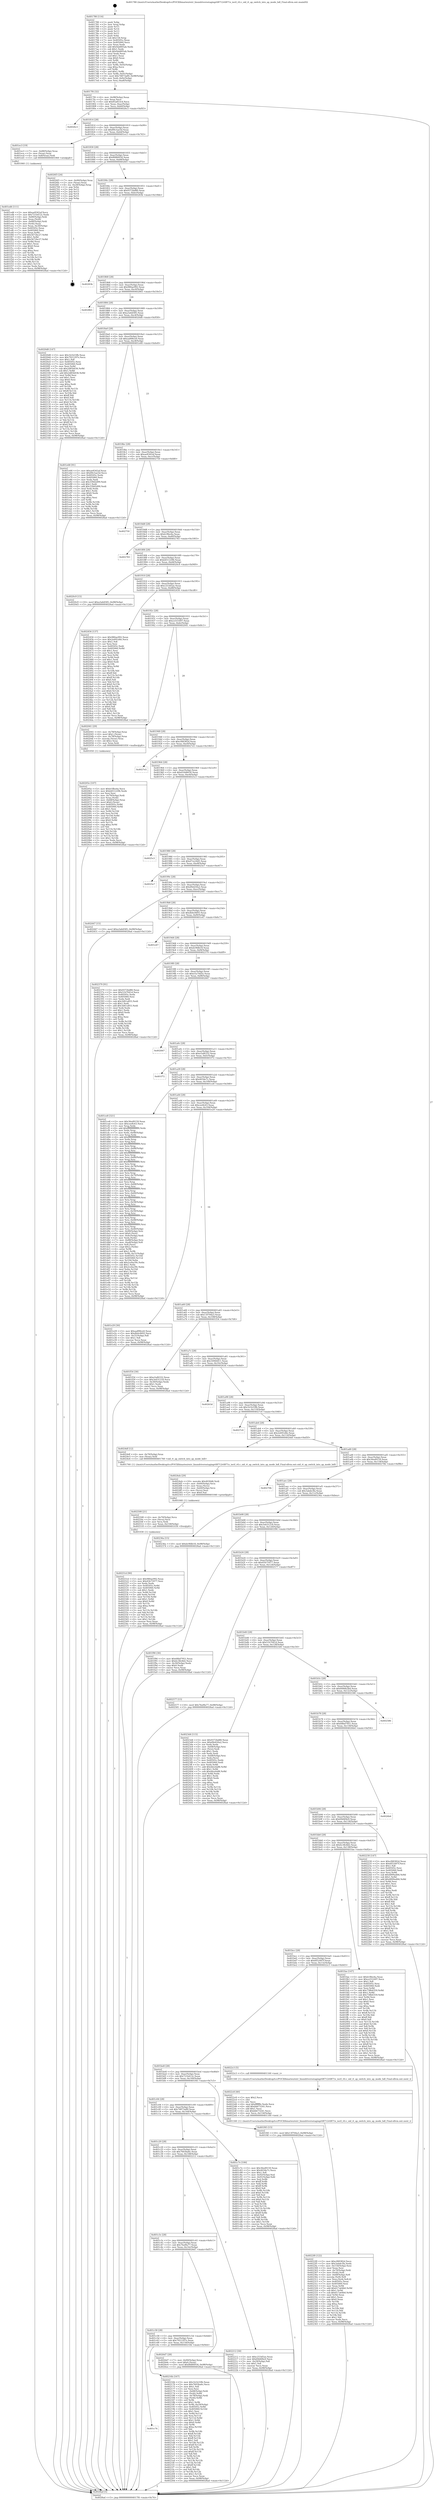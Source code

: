 digraph "0x401780" {
  label = "0x401780 (/mnt/c/Users/mathe/Desktop/tcc/POCII/binaries/extr_linuxdriversstagingrtl8712rtl871x_ioctl_rtl.c_oid_rt_ap_switch_into_ap_mode_hdl_Final-ollvm.out::main(0))"
  labelloc = "t"
  node[shape=record]

  Entry [label="",width=0.3,height=0.3,shape=circle,fillcolor=black,style=filled]
  "0x4017f4" [label="{
     0x4017f4 [32]\l
     | [instrs]\l
     &nbsp;&nbsp;0x4017f4 \<+6\>: mov -0x98(%rbp),%eax\l
     &nbsp;&nbsp;0x4017fa \<+2\>: mov %eax,%ecx\l
     &nbsp;&nbsp;0x4017fc \<+6\>: sub $0x85a853c4,%ecx\l
     &nbsp;&nbsp;0x401802 \<+6\>: mov %eax,-0xac(%rbp)\l
     &nbsp;&nbsp;0x401808 \<+6\>: mov %ecx,-0xb0(%rbp)\l
     &nbsp;&nbsp;0x40180e \<+6\>: je 00000000004026c3 \<main+0xf43\>\l
  }"]
  "0x4026c3" [label="{
     0x4026c3\l
  }", style=dashed]
  "0x401814" [label="{
     0x401814 [28]\l
     | [instrs]\l
     &nbsp;&nbsp;0x401814 \<+5\>: jmp 0000000000401819 \<main+0x99\>\l
     &nbsp;&nbsp;0x401819 \<+6\>: mov -0xac(%rbp),%eax\l
     &nbsp;&nbsp;0x40181f \<+5\>: sub $0x89c5ae5d,%eax\l
     &nbsp;&nbsp;0x401824 \<+6\>: mov %eax,-0xb4(%rbp)\l
     &nbsp;&nbsp;0x40182a \<+6\>: je 0000000000401ec3 \<main+0x743\>\l
  }"]
  Exit [label="",width=0.3,height=0.3,shape=circle,fillcolor=black,style=filled,peripheries=2]
  "0x401ec3" [label="{
     0x401ec3 [19]\l
     | [instrs]\l
     &nbsp;&nbsp;0x401ec3 \<+7\>: mov -0x88(%rbp),%rax\l
     &nbsp;&nbsp;0x401eca \<+3\>: mov (%rax),%rax\l
     &nbsp;&nbsp;0x401ecd \<+4\>: mov 0x8(%rax),%rdi\l
     &nbsp;&nbsp;0x401ed1 \<+5\>: call 0000000000401060 \<atoi@plt\>\l
     | [calls]\l
     &nbsp;&nbsp;0x401060 \{1\} (unknown)\l
  }"]
  "0x401830" [label="{
     0x401830 [28]\l
     | [instrs]\l
     &nbsp;&nbsp;0x401830 \<+5\>: jmp 0000000000401835 \<main+0xb5\>\l
     &nbsp;&nbsp;0x401835 \<+6\>: mov -0xac(%rbp),%eax\l
     &nbsp;&nbsp;0x40183b \<+5\>: sub $0x8fd84934,%eax\l
     &nbsp;&nbsp;0x401840 \<+6\>: mov %eax,-0xb8(%rbp)\l
     &nbsp;&nbsp;0x401846 \<+6\>: je 00000000004026f3 \<main+0xf73\>\l
  }"]
  "0x40251d" [label="{
     0x40251d [90]\l
     | [instrs]\l
     &nbsp;&nbsp;0x40251d \<+5\>: mov $0x980ae992,%eax\l
     &nbsp;&nbsp;0x402522 \<+5\>: mov $0x45b75977,%esi\l
     &nbsp;&nbsp;0x402527 \<+2\>: xor %edx,%edx\l
     &nbsp;&nbsp;0x402529 \<+8\>: mov 0x40505c,%r8d\l
     &nbsp;&nbsp;0x402531 \<+8\>: mov 0x405060,%r9d\l
     &nbsp;&nbsp;0x402539 \<+3\>: sub $0x1,%edx\l
     &nbsp;&nbsp;0x40253c \<+3\>: mov %r8d,%r10d\l
     &nbsp;&nbsp;0x40253f \<+3\>: add %edx,%r10d\l
     &nbsp;&nbsp;0x402542 \<+4\>: imul %r10d,%r8d\l
     &nbsp;&nbsp;0x402546 \<+4\>: and $0x1,%r8d\l
     &nbsp;&nbsp;0x40254a \<+4\>: cmp $0x0,%r8d\l
     &nbsp;&nbsp;0x40254e \<+4\>: sete %r11b\l
     &nbsp;&nbsp;0x402552 \<+4\>: cmp $0xa,%r9d\l
     &nbsp;&nbsp;0x402556 \<+3\>: setl %bl\l
     &nbsp;&nbsp;0x402559 \<+3\>: mov %r11b,%r14b\l
     &nbsp;&nbsp;0x40255c \<+3\>: and %bl,%r14b\l
     &nbsp;&nbsp;0x40255f \<+3\>: xor %bl,%r11b\l
     &nbsp;&nbsp;0x402562 \<+3\>: or %r11b,%r14b\l
     &nbsp;&nbsp;0x402565 \<+4\>: test $0x1,%r14b\l
     &nbsp;&nbsp;0x402569 \<+3\>: cmovne %esi,%eax\l
     &nbsp;&nbsp;0x40256c \<+6\>: mov %eax,-0x98(%rbp)\l
     &nbsp;&nbsp;0x402572 \<+5\>: jmp 00000000004028ad \<main+0x112d\>\l
  }"]
  "0x4026f3" [label="{
     0x4026f3 [24]\l
     | [instrs]\l
     &nbsp;&nbsp;0x4026f3 \<+7\>: mov -0x90(%rbp),%rax\l
     &nbsp;&nbsp;0x4026fa \<+2\>: mov (%rax),%eax\l
     &nbsp;&nbsp;0x4026fc \<+4\>: lea -0x28(%rbp),%rsp\l
     &nbsp;&nbsp;0x402700 \<+1\>: pop %rbx\l
     &nbsp;&nbsp;0x402701 \<+2\>: pop %r12\l
     &nbsp;&nbsp;0x402703 \<+2\>: pop %r13\l
     &nbsp;&nbsp;0x402705 \<+2\>: pop %r14\l
     &nbsp;&nbsp;0x402707 \<+2\>: pop %r15\l
     &nbsp;&nbsp;0x402709 \<+1\>: pop %rbp\l
     &nbsp;&nbsp;0x40270a \<+1\>: ret\l
  }"]
  "0x40184c" [label="{
     0x40184c [28]\l
     | [instrs]\l
     &nbsp;&nbsp;0x40184c \<+5\>: jmp 0000000000401851 \<main+0xd1\>\l
     &nbsp;&nbsp;0x401851 \<+6\>: mov -0xac(%rbp),%eax\l
     &nbsp;&nbsp;0x401857 \<+5\>: sub $0x9372bd80,%eax\l
     &nbsp;&nbsp;0x40185c \<+6\>: mov %eax,-0xbc(%rbp)\l
     &nbsp;&nbsp;0x401862 \<+6\>: je 000000000040283b \<main+0x10bb\>\l
  }"]
  "0x402508" [label="{
     0x402508 [21]\l
     | [instrs]\l
     &nbsp;&nbsp;0x402508 \<+4\>: mov -0x70(%rbp),%rcx\l
     &nbsp;&nbsp;0x40250c \<+3\>: mov (%rcx),%rcx\l
     &nbsp;&nbsp;0x40250f \<+3\>: mov %rcx,%rdi\l
     &nbsp;&nbsp;0x402512 \<+6\>: mov %eax,-0x158(%rbp)\l
     &nbsp;&nbsp;0x402518 \<+5\>: call 0000000000401030 \<free@plt\>\l
     | [calls]\l
     &nbsp;&nbsp;0x401030 \{1\} (unknown)\l
  }"]
  "0x40283b" [label="{
     0x40283b\l
  }", style=dashed]
  "0x401868" [label="{
     0x401868 [28]\l
     | [instrs]\l
     &nbsp;&nbsp;0x401868 \<+5\>: jmp 000000000040186d \<main+0xed\>\l
     &nbsp;&nbsp;0x40186d \<+6\>: mov -0xac(%rbp),%eax\l
     &nbsp;&nbsp;0x401873 \<+5\>: sub $0x980ae992,%eax\l
     &nbsp;&nbsp;0x401878 \<+6\>: mov %eax,-0xc0(%rbp)\l
     &nbsp;&nbsp;0x40187e \<+6\>: je 0000000000402865 \<main+0x10e5\>\l
  }"]
  "0x4024eb" [label="{
     0x4024eb [29]\l
     | [instrs]\l
     &nbsp;&nbsp;0x4024eb \<+10\>: movabs $0x4030d6,%rdi\l
     &nbsp;&nbsp;0x4024f5 \<+4\>: mov -0x60(%rbp),%rcx\l
     &nbsp;&nbsp;0x4024f9 \<+2\>: mov %eax,(%rcx)\l
     &nbsp;&nbsp;0x4024fb \<+4\>: mov -0x60(%rbp),%rcx\l
     &nbsp;&nbsp;0x4024ff \<+2\>: mov (%rcx),%esi\l
     &nbsp;&nbsp;0x402501 \<+2\>: mov $0x0,%al\l
     &nbsp;&nbsp;0x402503 \<+5\>: call 0000000000401040 \<printf@plt\>\l
     | [calls]\l
     &nbsp;&nbsp;0x401040 \{1\} (unknown)\l
  }"]
  "0x402865" [label="{
     0x402865\l
  }", style=dashed]
  "0x401884" [label="{
     0x401884 [28]\l
     | [instrs]\l
     &nbsp;&nbsp;0x401884 \<+5\>: jmp 0000000000401889 \<main+0x109\>\l
     &nbsp;&nbsp;0x401889 \<+6\>: mov -0xac(%rbp),%eax\l
     &nbsp;&nbsp;0x40188f \<+5\>: sub $0xa3a6d585,%eax\l
     &nbsp;&nbsp;0x401894 \<+6\>: mov %eax,-0xc4(%rbp)\l
     &nbsp;&nbsp;0x40189a \<+6\>: je 00000000004020d8 \<main+0x958\>\l
  }"]
  "0x4022f0" [label="{
     0x4022f0 [122]\l
     | [instrs]\l
     &nbsp;&nbsp;0x4022f0 \<+5\>: mov $0xcf48382d,%ecx\l
     &nbsp;&nbsp;0x4022f5 \<+5\>: mov $0x3abde3fa,%edx\l
     &nbsp;&nbsp;0x4022fa \<+6\>: mov -0x154(%rbp),%esi\l
     &nbsp;&nbsp;0x402300 \<+3\>: imul %eax,%esi\l
     &nbsp;&nbsp;0x402303 \<+4\>: mov -0x70(%rbp),%rdi\l
     &nbsp;&nbsp;0x402307 \<+3\>: mov (%rdi),%rdi\l
     &nbsp;&nbsp;0x40230a \<+4\>: mov -0x68(%rbp),%r8\l
     &nbsp;&nbsp;0x40230e \<+3\>: movslq (%r8),%r8\l
     &nbsp;&nbsp;0x402311 \<+4\>: mov %esi,(%rdi,%r8,4)\l
     &nbsp;&nbsp;0x402315 \<+7\>: mov 0x40505c,%eax\l
     &nbsp;&nbsp;0x40231c \<+7\>: mov 0x405060,%esi\l
     &nbsp;&nbsp;0x402323 \<+3\>: mov %eax,%r9d\l
     &nbsp;&nbsp;0x402326 \<+7\>: add $0x617a64b0,%r9d\l
     &nbsp;&nbsp;0x40232d \<+4\>: sub $0x1,%r9d\l
     &nbsp;&nbsp;0x402331 \<+7\>: sub $0x617a64b0,%r9d\l
     &nbsp;&nbsp;0x402338 \<+4\>: imul %r9d,%eax\l
     &nbsp;&nbsp;0x40233c \<+3\>: and $0x1,%eax\l
     &nbsp;&nbsp;0x40233f \<+3\>: cmp $0x0,%eax\l
     &nbsp;&nbsp;0x402342 \<+4\>: sete %r10b\l
     &nbsp;&nbsp;0x402346 \<+3\>: cmp $0xa,%esi\l
     &nbsp;&nbsp;0x402349 \<+4\>: setl %r11b\l
     &nbsp;&nbsp;0x40234d \<+3\>: mov %r10b,%bl\l
     &nbsp;&nbsp;0x402350 \<+3\>: and %r11b,%bl\l
     &nbsp;&nbsp;0x402353 \<+3\>: xor %r11b,%r10b\l
     &nbsp;&nbsp;0x402356 \<+3\>: or %r10b,%bl\l
     &nbsp;&nbsp;0x402359 \<+3\>: test $0x1,%bl\l
     &nbsp;&nbsp;0x40235c \<+3\>: cmovne %edx,%ecx\l
     &nbsp;&nbsp;0x40235f \<+6\>: mov %ecx,-0x98(%rbp)\l
     &nbsp;&nbsp;0x402365 \<+5\>: jmp 00000000004028ad \<main+0x112d\>\l
  }"]
  "0x4020d8" [label="{
     0x4020d8 [147]\l
     | [instrs]\l
     &nbsp;&nbsp;0x4020d8 \<+5\>: mov $0x1b1b33fb,%eax\l
     &nbsp;&nbsp;0x4020dd \<+5\>: mov $0x7921297e,%ecx\l
     &nbsp;&nbsp;0x4020e2 \<+2\>: mov $0x1,%dl\l
     &nbsp;&nbsp;0x4020e4 \<+7\>: mov 0x40505c,%esi\l
     &nbsp;&nbsp;0x4020eb \<+7\>: mov 0x405060,%edi\l
     &nbsp;&nbsp;0x4020f2 \<+3\>: mov %esi,%r8d\l
     &nbsp;&nbsp;0x4020f5 \<+7\>: sub $0x2d85b036,%r8d\l
     &nbsp;&nbsp;0x4020fc \<+4\>: sub $0x1,%r8d\l
     &nbsp;&nbsp;0x402100 \<+7\>: add $0x2d85b036,%r8d\l
     &nbsp;&nbsp;0x402107 \<+4\>: imul %r8d,%esi\l
     &nbsp;&nbsp;0x40210b \<+3\>: and $0x1,%esi\l
     &nbsp;&nbsp;0x40210e \<+3\>: cmp $0x0,%esi\l
     &nbsp;&nbsp;0x402111 \<+4\>: sete %r9b\l
     &nbsp;&nbsp;0x402115 \<+3\>: cmp $0xa,%edi\l
     &nbsp;&nbsp;0x402118 \<+4\>: setl %r10b\l
     &nbsp;&nbsp;0x40211c \<+3\>: mov %r9b,%r11b\l
     &nbsp;&nbsp;0x40211f \<+4\>: xor $0xff,%r11b\l
     &nbsp;&nbsp;0x402123 \<+3\>: mov %r10b,%bl\l
     &nbsp;&nbsp;0x402126 \<+3\>: xor $0xff,%bl\l
     &nbsp;&nbsp;0x402129 \<+3\>: xor $0x0,%dl\l
     &nbsp;&nbsp;0x40212c \<+3\>: mov %r11b,%r14b\l
     &nbsp;&nbsp;0x40212f \<+4\>: and $0x0,%r14b\l
     &nbsp;&nbsp;0x402133 \<+3\>: and %dl,%r9b\l
     &nbsp;&nbsp;0x402136 \<+3\>: mov %bl,%r15b\l
     &nbsp;&nbsp;0x402139 \<+4\>: and $0x0,%r15b\l
     &nbsp;&nbsp;0x40213d \<+3\>: and %dl,%r10b\l
     &nbsp;&nbsp;0x402140 \<+3\>: or %r9b,%r14b\l
     &nbsp;&nbsp;0x402143 \<+3\>: or %r10b,%r15b\l
     &nbsp;&nbsp;0x402146 \<+3\>: xor %r15b,%r14b\l
     &nbsp;&nbsp;0x402149 \<+3\>: or %bl,%r11b\l
     &nbsp;&nbsp;0x40214c \<+4\>: xor $0xff,%r11b\l
     &nbsp;&nbsp;0x402150 \<+3\>: or $0x0,%dl\l
     &nbsp;&nbsp;0x402153 \<+3\>: and %dl,%r11b\l
     &nbsp;&nbsp;0x402156 \<+3\>: or %r11b,%r14b\l
     &nbsp;&nbsp;0x402159 \<+4\>: test $0x1,%r14b\l
     &nbsp;&nbsp;0x40215d \<+3\>: cmovne %ecx,%eax\l
     &nbsp;&nbsp;0x402160 \<+6\>: mov %eax,-0x98(%rbp)\l
     &nbsp;&nbsp;0x402166 \<+5\>: jmp 00000000004028ad \<main+0x112d\>\l
  }"]
  "0x4018a0" [label="{
     0x4018a0 [28]\l
     | [instrs]\l
     &nbsp;&nbsp;0x4018a0 \<+5\>: jmp 00000000004018a5 \<main+0x125\>\l
     &nbsp;&nbsp;0x4018a5 \<+6\>: mov -0xac(%rbp),%eax\l
     &nbsp;&nbsp;0x4018ab \<+5\>: sub $0xaa896ce0,%eax\l
     &nbsp;&nbsp;0x4018b0 \<+6\>: mov %eax,-0xc8(%rbp)\l
     &nbsp;&nbsp;0x4018b6 \<+6\>: je 0000000000401e68 \<main+0x6e8\>\l
  }"]
  "0x4022c8" [label="{
     0x4022c8 [40]\l
     | [instrs]\l
     &nbsp;&nbsp;0x4022c8 \<+5\>: mov $0x2,%ecx\l
     &nbsp;&nbsp;0x4022cd \<+1\>: cltd\l
     &nbsp;&nbsp;0x4022ce \<+2\>: idiv %ecx\l
     &nbsp;&nbsp;0x4022d0 \<+6\>: imul $0xfffffffe,%edx,%ecx\l
     &nbsp;&nbsp;0x4022d6 \<+6\>: add $0xbb673241,%ecx\l
     &nbsp;&nbsp;0x4022dc \<+3\>: add $0x1,%ecx\l
     &nbsp;&nbsp;0x4022df \<+6\>: sub $0xbb673241,%ecx\l
     &nbsp;&nbsp;0x4022e5 \<+6\>: mov %ecx,-0x154(%rbp)\l
     &nbsp;&nbsp;0x4022eb \<+5\>: call 0000000000401160 \<next_i\>\l
     | [calls]\l
     &nbsp;&nbsp;0x401160 \{1\} (/mnt/c/Users/mathe/Desktop/tcc/POCII/binaries/extr_linuxdriversstagingrtl8712rtl871x_ioctl_rtl.c_oid_rt_ap_switch_into_ap_mode_hdl_Final-ollvm.out::next_i)\l
  }"]
  "0x401e68" [label="{
     0x401e68 [91]\l
     | [instrs]\l
     &nbsp;&nbsp;0x401e68 \<+5\>: mov $0xae8342af,%eax\l
     &nbsp;&nbsp;0x401e6d \<+5\>: mov $0x89c5ae5d,%ecx\l
     &nbsp;&nbsp;0x401e72 \<+7\>: mov 0x40505c,%edx\l
     &nbsp;&nbsp;0x401e79 \<+7\>: mov 0x405060,%esi\l
     &nbsp;&nbsp;0x401e80 \<+2\>: mov %edx,%edi\l
     &nbsp;&nbsp;0x401e82 \<+6\>: sub $0x339d2d99,%edi\l
     &nbsp;&nbsp;0x401e88 \<+3\>: sub $0x1,%edi\l
     &nbsp;&nbsp;0x401e8b \<+6\>: add $0x339d2d99,%edi\l
     &nbsp;&nbsp;0x401e91 \<+3\>: imul %edi,%edx\l
     &nbsp;&nbsp;0x401e94 \<+3\>: and $0x1,%edx\l
     &nbsp;&nbsp;0x401e97 \<+3\>: cmp $0x0,%edx\l
     &nbsp;&nbsp;0x401e9a \<+4\>: sete %r8b\l
     &nbsp;&nbsp;0x401e9e \<+3\>: cmp $0xa,%esi\l
     &nbsp;&nbsp;0x401ea1 \<+4\>: setl %r9b\l
     &nbsp;&nbsp;0x401ea5 \<+3\>: mov %r8b,%r10b\l
     &nbsp;&nbsp;0x401ea8 \<+3\>: and %r9b,%r10b\l
     &nbsp;&nbsp;0x401eab \<+3\>: xor %r9b,%r8b\l
     &nbsp;&nbsp;0x401eae \<+3\>: or %r8b,%r10b\l
     &nbsp;&nbsp;0x401eb1 \<+4\>: test $0x1,%r10b\l
     &nbsp;&nbsp;0x401eb5 \<+3\>: cmovne %ecx,%eax\l
     &nbsp;&nbsp;0x401eb8 \<+6\>: mov %eax,-0x98(%rbp)\l
     &nbsp;&nbsp;0x401ebe \<+5\>: jmp 00000000004028ad \<main+0x112d\>\l
  }"]
  "0x4018bc" [label="{
     0x4018bc [28]\l
     | [instrs]\l
     &nbsp;&nbsp;0x4018bc \<+5\>: jmp 00000000004018c1 \<main+0x141\>\l
     &nbsp;&nbsp;0x4018c1 \<+6\>: mov -0xac(%rbp),%eax\l
     &nbsp;&nbsp;0x4018c7 \<+5\>: sub $0xae8342af,%eax\l
     &nbsp;&nbsp;0x4018cc \<+6\>: mov %eax,-0xcc(%rbp)\l
     &nbsp;&nbsp;0x4018d2 \<+6\>: je 0000000000402750 \<main+0xfd0\>\l
  }"]
  "0x401c74" [label="{
     0x401c74\l
  }", style=dashed]
  "0x402750" [label="{
     0x402750\l
  }", style=dashed]
  "0x4018d8" [label="{
     0x4018d8 [28]\l
     | [instrs]\l
     &nbsp;&nbsp;0x4018d8 \<+5\>: jmp 00000000004018dd \<main+0x15d\>\l
     &nbsp;&nbsp;0x4018dd \<+6\>: mov -0xac(%rbp),%eax\l
     &nbsp;&nbsp;0x4018e3 \<+5\>: sub $0xb1ffee4a,%eax\l
     &nbsp;&nbsp;0x4018e8 \<+6\>: mov %eax,-0xd0(%rbp)\l
     &nbsp;&nbsp;0x4018ee \<+6\>: je 0000000000402783 \<main+0x1003\>\l
  }"]
  "0x40216b" [label="{
     0x40216b [167]\l
     | [instrs]\l
     &nbsp;&nbsp;0x40216b \<+5\>: mov $0x1b1b33fb,%eax\l
     &nbsp;&nbsp;0x402170 \<+5\>: mov $0x7603ba6c,%ecx\l
     &nbsp;&nbsp;0x402175 \<+2\>: mov $0x1,%dl\l
     &nbsp;&nbsp;0x402177 \<+2\>: xor %esi,%esi\l
     &nbsp;&nbsp;0x402179 \<+4\>: mov -0x68(%rbp),%rdi\l
     &nbsp;&nbsp;0x40217d \<+3\>: mov (%rdi),%r8d\l
     &nbsp;&nbsp;0x402180 \<+4\>: mov -0x78(%rbp),%rdi\l
     &nbsp;&nbsp;0x402184 \<+3\>: cmp (%rdi),%r8d\l
     &nbsp;&nbsp;0x402187 \<+4\>: setl %r9b\l
     &nbsp;&nbsp;0x40218b \<+4\>: and $0x1,%r9b\l
     &nbsp;&nbsp;0x40218f \<+4\>: mov %r9b,-0x29(%rbp)\l
     &nbsp;&nbsp;0x402193 \<+8\>: mov 0x40505c,%r8d\l
     &nbsp;&nbsp;0x40219b \<+8\>: mov 0x405060,%r10d\l
     &nbsp;&nbsp;0x4021a3 \<+3\>: sub $0x1,%esi\l
     &nbsp;&nbsp;0x4021a6 \<+3\>: mov %r8d,%r11d\l
     &nbsp;&nbsp;0x4021a9 \<+3\>: add %esi,%r11d\l
     &nbsp;&nbsp;0x4021ac \<+4\>: imul %r11d,%r8d\l
     &nbsp;&nbsp;0x4021b0 \<+4\>: and $0x1,%r8d\l
     &nbsp;&nbsp;0x4021b4 \<+4\>: cmp $0x0,%r8d\l
     &nbsp;&nbsp;0x4021b8 \<+4\>: sete %r9b\l
     &nbsp;&nbsp;0x4021bc \<+4\>: cmp $0xa,%r10d\l
     &nbsp;&nbsp;0x4021c0 \<+3\>: setl %bl\l
     &nbsp;&nbsp;0x4021c3 \<+3\>: mov %r9b,%r14b\l
     &nbsp;&nbsp;0x4021c6 \<+4\>: xor $0xff,%r14b\l
     &nbsp;&nbsp;0x4021ca \<+3\>: mov %bl,%r15b\l
     &nbsp;&nbsp;0x4021cd \<+4\>: xor $0xff,%r15b\l
     &nbsp;&nbsp;0x4021d1 \<+3\>: xor $0x1,%dl\l
     &nbsp;&nbsp;0x4021d4 \<+3\>: mov %r14b,%r12b\l
     &nbsp;&nbsp;0x4021d7 \<+4\>: and $0xff,%r12b\l
     &nbsp;&nbsp;0x4021db \<+3\>: and %dl,%r9b\l
     &nbsp;&nbsp;0x4021de \<+3\>: mov %r15b,%r13b\l
     &nbsp;&nbsp;0x4021e1 \<+4\>: and $0xff,%r13b\l
     &nbsp;&nbsp;0x4021e5 \<+2\>: and %dl,%bl\l
     &nbsp;&nbsp;0x4021e7 \<+3\>: or %r9b,%r12b\l
     &nbsp;&nbsp;0x4021ea \<+3\>: or %bl,%r13b\l
     &nbsp;&nbsp;0x4021ed \<+3\>: xor %r13b,%r12b\l
     &nbsp;&nbsp;0x4021f0 \<+3\>: or %r15b,%r14b\l
     &nbsp;&nbsp;0x4021f3 \<+4\>: xor $0xff,%r14b\l
     &nbsp;&nbsp;0x4021f7 \<+3\>: or $0x1,%dl\l
     &nbsp;&nbsp;0x4021fa \<+3\>: and %dl,%r14b\l
     &nbsp;&nbsp;0x4021fd \<+3\>: or %r14b,%r12b\l
     &nbsp;&nbsp;0x402200 \<+4\>: test $0x1,%r12b\l
     &nbsp;&nbsp;0x402204 \<+3\>: cmovne %ecx,%eax\l
     &nbsp;&nbsp;0x402207 \<+6\>: mov %eax,-0x98(%rbp)\l
     &nbsp;&nbsp;0x40220d \<+5\>: jmp 00000000004028ad \<main+0x112d\>\l
  }"]
  "0x402783" [label="{
     0x402783\l
  }", style=dashed]
  "0x4018f4" [label="{
     0x4018f4 [28]\l
     | [instrs]\l
     &nbsp;&nbsp;0x4018f4 \<+5\>: jmp 00000000004018f9 \<main+0x179\>\l
     &nbsp;&nbsp;0x4018f9 \<+6\>: mov -0xac(%rbp),%eax\l
     &nbsp;&nbsp;0x4018ff \<+5\>: sub $0xb4512296,%eax\l
     &nbsp;&nbsp;0x401904 \<+6\>: mov %eax,-0xd4(%rbp)\l
     &nbsp;&nbsp;0x40190a \<+6\>: je 00000000004020c9 \<main+0x949\>\l
  }"]
  "0x401c58" [label="{
     0x401c58 [28]\l
     | [instrs]\l
     &nbsp;&nbsp;0x401c58 \<+5\>: jmp 0000000000401c5d \<main+0x4dd\>\l
     &nbsp;&nbsp;0x401c5d \<+6\>: mov -0xac(%rbp),%eax\l
     &nbsp;&nbsp;0x401c63 \<+5\>: sub $0x7921297e,%eax\l
     &nbsp;&nbsp;0x401c68 \<+6\>: mov %eax,-0x150(%rbp)\l
     &nbsp;&nbsp;0x401c6e \<+6\>: je 000000000040216b \<main+0x9eb\>\l
  }"]
  "0x4020c9" [label="{
     0x4020c9 [15]\l
     | [instrs]\l
     &nbsp;&nbsp;0x4020c9 \<+10\>: movl $0xa3a6d585,-0x98(%rbp)\l
     &nbsp;&nbsp;0x4020d3 \<+5\>: jmp 00000000004028ad \<main+0x112d\>\l
  }"]
  "0x401910" [label="{
     0x401910 [28]\l
     | [instrs]\l
     &nbsp;&nbsp;0x401910 \<+5\>: jmp 0000000000401915 \<main+0x195\>\l
     &nbsp;&nbsp;0x401915 \<+6\>: mov -0xac(%rbp),%eax\l
     &nbsp;&nbsp;0x40191b \<+5\>: sub $0xc253d5ae,%eax\l
     &nbsp;&nbsp;0x401920 \<+6\>: mov %eax,-0xd8(%rbp)\l
     &nbsp;&nbsp;0x401926 \<+6\>: je 0000000000402456 \<main+0xcd6\>\l
  }"]
  "0x4026d7" [label="{
     0x4026d7 [28]\l
     | [instrs]\l
     &nbsp;&nbsp;0x4026d7 \<+7\>: mov -0x90(%rbp),%rax\l
     &nbsp;&nbsp;0x4026de \<+6\>: movl $0x0,(%rax)\l
     &nbsp;&nbsp;0x4026e4 \<+10\>: movl $0x8fd84934,-0x98(%rbp)\l
     &nbsp;&nbsp;0x4026ee \<+5\>: jmp 00000000004028ad \<main+0x112d\>\l
  }"]
  "0x402456" [label="{
     0x402456 [137]\l
     | [instrs]\l
     &nbsp;&nbsp;0x402456 \<+5\>: mov $0x980ae992,%eax\l
     &nbsp;&nbsp;0x40245b \<+5\>: mov $0x2e691d4e,%ecx\l
     &nbsp;&nbsp;0x402460 \<+2\>: mov $0x1,%dl\l
     &nbsp;&nbsp;0x402462 \<+2\>: xor %esi,%esi\l
     &nbsp;&nbsp;0x402464 \<+7\>: mov 0x40505c,%edi\l
     &nbsp;&nbsp;0x40246b \<+8\>: mov 0x405060,%r8d\l
     &nbsp;&nbsp;0x402473 \<+3\>: sub $0x1,%esi\l
     &nbsp;&nbsp;0x402476 \<+3\>: mov %edi,%r9d\l
     &nbsp;&nbsp;0x402479 \<+3\>: add %esi,%r9d\l
     &nbsp;&nbsp;0x40247c \<+4\>: imul %r9d,%edi\l
     &nbsp;&nbsp;0x402480 \<+3\>: and $0x1,%edi\l
     &nbsp;&nbsp;0x402483 \<+3\>: cmp $0x0,%edi\l
     &nbsp;&nbsp;0x402486 \<+4\>: sete %r10b\l
     &nbsp;&nbsp;0x40248a \<+4\>: cmp $0xa,%r8d\l
     &nbsp;&nbsp;0x40248e \<+4\>: setl %r11b\l
     &nbsp;&nbsp;0x402492 \<+3\>: mov %r10b,%bl\l
     &nbsp;&nbsp;0x402495 \<+3\>: xor $0xff,%bl\l
     &nbsp;&nbsp;0x402498 \<+3\>: mov %r11b,%r14b\l
     &nbsp;&nbsp;0x40249b \<+4\>: xor $0xff,%r14b\l
     &nbsp;&nbsp;0x40249f \<+3\>: xor $0x0,%dl\l
     &nbsp;&nbsp;0x4024a2 \<+3\>: mov %bl,%r15b\l
     &nbsp;&nbsp;0x4024a5 \<+4\>: and $0x0,%r15b\l
     &nbsp;&nbsp;0x4024a9 \<+3\>: and %dl,%r10b\l
     &nbsp;&nbsp;0x4024ac \<+3\>: mov %r14b,%r12b\l
     &nbsp;&nbsp;0x4024af \<+4\>: and $0x0,%r12b\l
     &nbsp;&nbsp;0x4024b3 \<+3\>: and %dl,%r11b\l
     &nbsp;&nbsp;0x4024b6 \<+3\>: or %r10b,%r15b\l
     &nbsp;&nbsp;0x4024b9 \<+3\>: or %r11b,%r12b\l
     &nbsp;&nbsp;0x4024bc \<+3\>: xor %r12b,%r15b\l
     &nbsp;&nbsp;0x4024bf \<+3\>: or %r14b,%bl\l
     &nbsp;&nbsp;0x4024c2 \<+3\>: xor $0xff,%bl\l
     &nbsp;&nbsp;0x4024c5 \<+3\>: or $0x0,%dl\l
     &nbsp;&nbsp;0x4024c8 \<+2\>: and %dl,%bl\l
     &nbsp;&nbsp;0x4024ca \<+3\>: or %bl,%r15b\l
     &nbsp;&nbsp;0x4024cd \<+4\>: test $0x1,%r15b\l
     &nbsp;&nbsp;0x4024d1 \<+3\>: cmovne %ecx,%eax\l
     &nbsp;&nbsp;0x4024d4 \<+6\>: mov %eax,-0x98(%rbp)\l
     &nbsp;&nbsp;0x4024da \<+5\>: jmp 00000000004028ad \<main+0x112d\>\l
  }"]
  "0x40192c" [label="{
     0x40192c [28]\l
     | [instrs]\l
     &nbsp;&nbsp;0x40192c \<+5\>: jmp 0000000000401931 \<main+0x1b1\>\l
     &nbsp;&nbsp;0x401931 \<+6\>: mov -0xac(%rbp),%eax\l
     &nbsp;&nbsp;0x401937 \<+5\>: sub $0xce551697,%eax\l
     &nbsp;&nbsp;0x40193c \<+6\>: mov %eax,-0xdc(%rbp)\l
     &nbsp;&nbsp;0x401942 \<+6\>: je 0000000000402041 \<main+0x8c1\>\l
  }"]
  "0x401c3c" [label="{
     0x401c3c [28]\l
     | [instrs]\l
     &nbsp;&nbsp;0x401c3c \<+5\>: jmp 0000000000401c41 \<main+0x4c1\>\l
     &nbsp;&nbsp;0x401c41 \<+6\>: mov -0xac(%rbp),%eax\l
     &nbsp;&nbsp;0x401c47 \<+5\>: sub $0x76a9fa77,%eax\l
     &nbsp;&nbsp;0x401c4c \<+6\>: mov %eax,-0x14c(%rbp)\l
     &nbsp;&nbsp;0x401c52 \<+6\>: je 00000000004026d7 \<main+0xf57\>\l
  }"]
  "0x402041" [label="{
     0x402041 [29]\l
     | [instrs]\l
     &nbsp;&nbsp;0x402041 \<+4\>: mov -0x78(%rbp),%rax\l
     &nbsp;&nbsp;0x402045 \<+6\>: movl $0x1,(%rax)\l
     &nbsp;&nbsp;0x40204b \<+4\>: mov -0x78(%rbp),%rax\l
     &nbsp;&nbsp;0x40204f \<+3\>: movslq (%rax),%rax\l
     &nbsp;&nbsp;0x402052 \<+4\>: shl $0x2,%rax\l
     &nbsp;&nbsp;0x402056 \<+3\>: mov %rax,%rdi\l
     &nbsp;&nbsp;0x402059 \<+5\>: call 0000000000401050 \<malloc@plt\>\l
     | [calls]\l
     &nbsp;&nbsp;0x401050 \{1\} (unknown)\l
  }"]
  "0x401948" [label="{
     0x401948 [28]\l
     | [instrs]\l
     &nbsp;&nbsp;0x401948 \<+5\>: jmp 000000000040194d \<main+0x1cd\>\l
     &nbsp;&nbsp;0x40194d \<+6\>: mov -0xac(%rbp),%eax\l
     &nbsp;&nbsp;0x401953 \<+5\>: sub $0xcf48382d,%eax\l
     &nbsp;&nbsp;0x401958 \<+6\>: mov %eax,-0xe0(%rbp)\l
     &nbsp;&nbsp;0x40195e \<+6\>: je 00000000004027e5 \<main+0x1065\>\l
  }"]
  "0x402212" [label="{
     0x402212 [30]\l
     | [instrs]\l
     &nbsp;&nbsp;0x402212 \<+5\>: mov $0xc253d5ae,%eax\l
     &nbsp;&nbsp;0x402217 \<+5\>: mov $0x69d4f4e9,%ecx\l
     &nbsp;&nbsp;0x40221c \<+3\>: mov -0x29(%rbp),%dl\l
     &nbsp;&nbsp;0x40221f \<+3\>: test $0x1,%dl\l
     &nbsp;&nbsp;0x402222 \<+3\>: cmovne %ecx,%eax\l
     &nbsp;&nbsp;0x402225 \<+6\>: mov %eax,-0x98(%rbp)\l
     &nbsp;&nbsp;0x40222b \<+5\>: jmp 00000000004028ad \<main+0x112d\>\l
  }"]
  "0x4027e5" [label="{
     0x4027e5\l
  }", style=dashed]
  "0x401964" [label="{
     0x401964 [28]\l
     | [instrs]\l
     &nbsp;&nbsp;0x401964 \<+5\>: jmp 0000000000401969 \<main+0x1e9\>\l
     &nbsp;&nbsp;0x401969 \<+6\>: mov -0xac(%rbp),%eax\l
     &nbsp;&nbsp;0x40196f \<+5\>: sub $0xd16d6630,%eax\l
     &nbsp;&nbsp;0x401974 \<+6\>: mov %eax,-0xe4(%rbp)\l
     &nbsp;&nbsp;0x40197a \<+6\>: je 00000000004025c3 \<main+0xe43\>\l
  }"]
  "0x40205e" [label="{
     0x40205e [107]\l
     | [instrs]\l
     &nbsp;&nbsp;0x40205e \<+5\>: mov $0xb1ffee4a,%ecx\l
     &nbsp;&nbsp;0x402063 \<+5\>: mov $0xb4512296,%edx\l
     &nbsp;&nbsp;0x402068 \<+2\>: xor %esi,%esi\l
     &nbsp;&nbsp;0x40206a \<+4\>: mov -0x70(%rbp),%rdi\l
     &nbsp;&nbsp;0x40206e \<+3\>: mov %rax,(%rdi)\l
     &nbsp;&nbsp;0x402071 \<+4\>: mov -0x68(%rbp),%rax\l
     &nbsp;&nbsp;0x402075 \<+6\>: movl $0x0,(%rax)\l
     &nbsp;&nbsp;0x40207b \<+8\>: mov 0x40505c,%r8d\l
     &nbsp;&nbsp;0x402083 \<+8\>: mov 0x405060,%r9d\l
     &nbsp;&nbsp;0x40208b \<+3\>: sub $0x1,%esi\l
     &nbsp;&nbsp;0x40208e \<+3\>: mov %r8d,%r10d\l
     &nbsp;&nbsp;0x402091 \<+3\>: add %esi,%r10d\l
     &nbsp;&nbsp;0x402094 \<+4\>: imul %r10d,%r8d\l
     &nbsp;&nbsp;0x402098 \<+4\>: and $0x1,%r8d\l
     &nbsp;&nbsp;0x40209c \<+4\>: cmp $0x0,%r8d\l
     &nbsp;&nbsp;0x4020a0 \<+4\>: sete %r11b\l
     &nbsp;&nbsp;0x4020a4 \<+4\>: cmp $0xa,%r9d\l
     &nbsp;&nbsp;0x4020a8 \<+3\>: setl %bl\l
     &nbsp;&nbsp;0x4020ab \<+3\>: mov %r11b,%r14b\l
     &nbsp;&nbsp;0x4020ae \<+3\>: and %bl,%r14b\l
     &nbsp;&nbsp;0x4020b1 \<+3\>: xor %bl,%r11b\l
     &nbsp;&nbsp;0x4020b4 \<+3\>: or %r11b,%r14b\l
     &nbsp;&nbsp;0x4020b7 \<+4\>: test $0x1,%r14b\l
     &nbsp;&nbsp;0x4020bb \<+3\>: cmovne %edx,%ecx\l
     &nbsp;&nbsp;0x4020be \<+6\>: mov %ecx,-0x98(%rbp)\l
     &nbsp;&nbsp;0x4020c4 \<+5\>: jmp 00000000004028ad \<main+0x112d\>\l
  }"]
  "0x4025c3" [label="{
     0x4025c3\l
  }", style=dashed]
  "0x401980" [label="{
     0x401980 [28]\l
     | [instrs]\l
     &nbsp;&nbsp;0x401980 \<+5\>: jmp 0000000000401985 \<main+0x205\>\l
     &nbsp;&nbsp;0x401985 \<+6\>: mov -0xac(%rbp),%eax\l
     &nbsp;&nbsp;0x40198b \<+5\>: sub $0xd7ce24d5,%eax\l
     &nbsp;&nbsp;0x401990 \<+6\>: mov %eax,-0xe8(%rbp)\l
     &nbsp;&nbsp;0x401996 \<+6\>: je 00000000004025e7 \<main+0xe67\>\l
  }"]
  "0x401ed6" [label="{
     0x401ed6 [111]\l
     | [instrs]\l
     &nbsp;&nbsp;0x401ed6 \<+5\>: mov $0xae8342af,%ecx\l
     &nbsp;&nbsp;0x401edb \<+5\>: mov $0x721b412c,%edx\l
     &nbsp;&nbsp;0x401ee0 \<+4\>: mov -0x80(%rbp),%rdi\l
     &nbsp;&nbsp;0x401ee4 \<+2\>: mov %eax,(%rdi)\l
     &nbsp;&nbsp;0x401ee6 \<+4\>: mov -0x80(%rbp),%rdi\l
     &nbsp;&nbsp;0x401eea \<+2\>: mov (%rdi),%eax\l
     &nbsp;&nbsp;0x401eec \<+3\>: mov %eax,-0x30(%rbp)\l
     &nbsp;&nbsp;0x401eef \<+7\>: mov 0x40505c,%eax\l
     &nbsp;&nbsp;0x401ef6 \<+7\>: mov 0x405060,%esi\l
     &nbsp;&nbsp;0x401efd \<+3\>: mov %eax,%r8d\l
     &nbsp;&nbsp;0x401f00 \<+7\>: add $0x5672bc27,%r8d\l
     &nbsp;&nbsp;0x401f07 \<+4\>: sub $0x1,%r8d\l
     &nbsp;&nbsp;0x401f0b \<+7\>: sub $0x5672bc27,%r8d\l
     &nbsp;&nbsp;0x401f12 \<+4\>: imul %r8d,%eax\l
     &nbsp;&nbsp;0x401f16 \<+3\>: and $0x1,%eax\l
     &nbsp;&nbsp;0x401f19 \<+3\>: cmp $0x0,%eax\l
     &nbsp;&nbsp;0x401f1c \<+4\>: sete %r9b\l
     &nbsp;&nbsp;0x401f20 \<+3\>: cmp $0xa,%esi\l
     &nbsp;&nbsp;0x401f23 \<+4\>: setl %r10b\l
     &nbsp;&nbsp;0x401f27 \<+3\>: mov %r9b,%r11b\l
     &nbsp;&nbsp;0x401f2a \<+3\>: and %r10b,%r11b\l
     &nbsp;&nbsp;0x401f2d \<+3\>: xor %r10b,%r9b\l
     &nbsp;&nbsp;0x401f30 \<+3\>: or %r9b,%r11b\l
     &nbsp;&nbsp;0x401f33 \<+4\>: test $0x1,%r11b\l
     &nbsp;&nbsp;0x401f37 \<+3\>: cmovne %edx,%ecx\l
     &nbsp;&nbsp;0x401f3a \<+6\>: mov %ecx,-0x98(%rbp)\l
     &nbsp;&nbsp;0x401f40 \<+5\>: jmp 00000000004028ad \<main+0x112d\>\l
  }"]
  "0x4025e7" [label="{
     0x4025e7\l
  }", style=dashed]
  "0x40199c" [label="{
     0x40199c [28]\l
     | [instrs]\l
     &nbsp;&nbsp;0x40199c \<+5\>: jmp 00000000004019a1 \<main+0x221\>\l
     &nbsp;&nbsp;0x4019a1 \<+6\>: mov -0xac(%rbp),%eax\l
     &nbsp;&nbsp;0x4019a7 \<+5\>: sub $0xd9eb50a2,%eax\l
     &nbsp;&nbsp;0x4019ac \<+6\>: mov %eax,-0xec(%rbp)\l
     &nbsp;&nbsp;0x4019b2 \<+6\>: je 0000000000402447 \<main+0xcc7\>\l
  }"]
  "0x401780" [label="{
     0x401780 [116]\l
     | [instrs]\l
     &nbsp;&nbsp;0x401780 \<+1\>: push %rbp\l
     &nbsp;&nbsp;0x401781 \<+3\>: mov %rsp,%rbp\l
     &nbsp;&nbsp;0x401784 \<+2\>: push %r15\l
     &nbsp;&nbsp;0x401786 \<+2\>: push %r14\l
     &nbsp;&nbsp;0x401788 \<+2\>: push %r13\l
     &nbsp;&nbsp;0x40178a \<+2\>: push %r12\l
     &nbsp;&nbsp;0x40178c \<+1\>: push %rbx\l
     &nbsp;&nbsp;0x40178d \<+7\>: sub $0x158,%rsp\l
     &nbsp;&nbsp;0x401794 \<+7\>: mov 0x40505c,%eax\l
     &nbsp;&nbsp;0x40179b \<+7\>: mov 0x405060,%ecx\l
     &nbsp;&nbsp;0x4017a2 \<+2\>: mov %eax,%edx\l
     &nbsp;&nbsp;0x4017a4 \<+6\>: add $0x9ab805ab,%edx\l
     &nbsp;&nbsp;0x4017aa \<+3\>: sub $0x1,%edx\l
     &nbsp;&nbsp;0x4017ad \<+6\>: sub $0x9ab805ab,%edx\l
     &nbsp;&nbsp;0x4017b3 \<+3\>: imul %edx,%eax\l
     &nbsp;&nbsp;0x4017b6 \<+3\>: and $0x1,%eax\l
     &nbsp;&nbsp;0x4017b9 \<+3\>: cmp $0x0,%eax\l
     &nbsp;&nbsp;0x4017bc \<+4\>: sete %r8b\l
     &nbsp;&nbsp;0x4017c0 \<+4\>: and $0x1,%r8b\l
     &nbsp;&nbsp;0x4017c4 \<+7\>: mov %r8b,-0x92(%rbp)\l
     &nbsp;&nbsp;0x4017cb \<+3\>: cmp $0xa,%ecx\l
     &nbsp;&nbsp;0x4017ce \<+4\>: setl %r8b\l
     &nbsp;&nbsp;0x4017d2 \<+4\>: and $0x1,%r8b\l
     &nbsp;&nbsp;0x4017d6 \<+7\>: mov %r8b,-0x91(%rbp)\l
     &nbsp;&nbsp;0x4017dd \<+10\>: movl $0x74873a89,-0x98(%rbp)\l
     &nbsp;&nbsp;0x4017e7 \<+6\>: mov %edi,-0x9c(%rbp)\l
     &nbsp;&nbsp;0x4017ed \<+7\>: mov %rsi,-0xa8(%rbp)\l
  }"]
  "0x402447" [label="{
     0x402447 [15]\l
     | [instrs]\l
     &nbsp;&nbsp;0x402447 \<+10\>: movl $0xa3a6d585,-0x98(%rbp)\l
     &nbsp;&nbsp;0x402451 \<+5\>: jmp 00000000004028ad \<main+0x112d\>\l
  }"]
  "0x4019b8" [label="{
     0x4019b8 [28]\l
     | [instrs]\l
     &nbsp;&nbsp;0x4019b8 \<+5\>: jmp 00000000004019bd \<main+0x23d\>\l
     &nbsp;&nbsp;0x4019bd \<+6\>: mov -0xac(%rbp),%eax\l
     &nbsp;&nbsp;0x4019c3 \<+5\>: sub $0xdb4c8493,%eax\l
     &nbsp;&nbsp;0x4019c8 \<+6\>: mov %eax,-0xf0(%rbp)\l
     &nbsp;&nbsp;0x4019ce \<+6\>: je 0000000000401e47 \<main+0x6c7\>\l
  }"]
  "0x4028ad" [label="{
     0x4028ad [5]\l
     | [instrs]\l
     &nbsp;&nbsp;0x4028ad \<+5\>: jmp 00000000004017f4 \<main+0x74\>\l
  }"]
  "0x401e47" [label="{
     0x401e47\l
  }", style=dashed]
  "0x4019d4" [label="{
     0x4019d4 [28]\l
     | [instrs]\l
     &nbsp;&nbsp;0x4019d4 \<+5\>: jmp 00000000004019d9 \<main+0x259\>\l
     &nbsp;&nbsp;0x4019d9 \<+6\>: mov -0xac(%rbp),%eax\l
     &nbsp;&nbsp;0x4019df \<+5\>: sub $0xdc9fdb18,%eax\l
     &nbsp;&nbsp;0x4019e4 \<+6\>: mov %eax,-0xf4(%rbp)\l
     &nbsp;&nbsp;0x4019ea \<+6\>: je 0000000000402379 \<main+0xbf9\>\l
  }"]
  "0x401c20" [label="{
     0x401c20 [28]\l
     | [instrs]\l
     &nbsp;&nbsp;0x401c20 \<+5\>: jmp 0000000000401c25 \<main+0x4a5\>\l
     &nbsp;&nbsp;0x401c25 \<+6\>: mov -0xac(%rbp),%eax\l
     &nbsp;&nbsp;0x401c2b \<+5\>: sub $0x7603ba6c,%eax\l
     &nbsp;&nbsp;0x401c30 \<+6\>: mov %eax,-0x148(%rbp)\l
     &nbsp;&nbsp;0x401c36 \<+6\>: je 0000000000402212 \<main+0xa92\>\l
  }"]
  "0x402379" [label="{
     0x402379 [91]\l
     | [instrs]\l
     &nbsp;&nbsp;0x402379 \<+5\>: mov $0x9372bd80,%eax\l
     &nbsp;&nbsp;0x40237e \<+5\>: mov $0x51b7041d,%ecx\l
     &nbsp;&nbsp;0x402383 \<+7\>: mov 0x40505c,%edx\l
     &nbsp;&nbsp;0x40238a \<+7\>: mov 0x405060,%esi\l
     &nbsp;&nbsp;0x402391 \<+2\>: mov %edx,%edi\l
     &nbsp;&nbsp;0x402393 \<+6\>: sub $0x3d41a855,%edi\l
     &nbsp;&nbsp;0x402399 \<+3\>: sub $0x1,%edi\l
     &nbsp;&nbsp;0x40239c \<+6\>: add $0x3d41a855,%edi\l
     &nbsp;&nbsp;0x4023a2 \<+3\>: imul %edi,%edx\l
     &nbsp;&nbsp;0x4023a5 \<+3\>: and $0x1,%edx\l
     &nbsp;&nbsp;0x4023a8 \<+3\>: cmp $0x0,%edx\l
     &nbsp;&nbsp;0x4023ab \<+4\>: sete %r8b\l
     &nbsp;&nbsp;0x4023af \<+3\>: cmp $0xa,%esi\l
     &nbsp;&nbsp;0x4023b2 \<+4\>: setl %r9b\l
     &nbsp;&nbsp;0x4023b6 \<+3\>: mov %r8b,%r10b\l
     &nbsp;&nbsp;0x4023b9 \<+3\>: and %r9b,%r10b\l
     &nbsp;&nbsp;0x4023bc \<+3\>: xor %r9b,%r8b\l
     &nbsp;&nbsp;0x4023bf \<+3\>: or %r8b,%r10b\l
     &nbsp;&nbsp;0x4023c2 \<+4\>: test $0x1,%r10b\l
     &nbsp;&nbsp;0x4023c6 \<+3\>: cmovne %ecx,%eax\l
     &nbsp;&nbsp;0x4023c9 \<+6\>: mov %eax,-0x98(%rbp)\l
     &nbsp;&nbsp;0x4023cf \<+5\>: jmp 00000000004028ad \<main+0x112d\>\l
  }"]
  "0x4019f0" [label="{
     0x4019f0 [28]\l
     | [instrs]\l
     &nbsp;&nbsp;0x4019f0 \<+5\>: jmp 00000000004019f5 \<main+0x275\>\l
     &nbsp;&nbsp;0x4019f5 \<+6\>: mov -0xac(%rbp),%eax\l
     &nbsp;&nbsp;0x4019fb \<+5\>: sub $0xe5a74d5e,%eax\l
     &nbsp;&nbsp;0x401a00 \<+6\>: mov %eax,-0xf8(%rbp)\l
     &nbsp;&nbsp;0x401a06 \<+6\>: je 0000000000402667 \<main+0xee7\>\l
  }"]
  "0x401c7e" [label="{
     0x401c7e [106]\l
     | [instrs]\l
     &nbsp;&nbsp;0x401c7e \<+5\>: mov $0x36ed9159,%eax\l
     &nbsp;&nbsp;0x401c83 \<+5\>: mov $0x4034e7c,%ecx\l
     &nbsp;&nbsp;0x401c88 \<+2\>: mov $0x1,%dl\l
     &nbsp;&nbsp;0x401c8a \<+7\>: mov -0x92(%rbp),%sil\l
     &nbsp;&nbsp;0x401c91 \<+7\>: mov -0x91(%rbp),%dil\l
     &nbsp;&nbsp;0x401c98 \<+3\>: mov %sil,%r8b\l
     &nbsp;&nbsp;0x401c9b \<+4\>: xor $0xff,%r8b\l
     &nbsp;&nbsp;0x401c9f \<+3\>: mov %dil,%r9b\l
     &nbsp;&nbsp;0x401ca2 \<+4\>: xor $0xff,%r9b\l
     &nbsp;&nbsp;0x401ca6 \<+3\>: xor $0x0,%dl\l
     &nbsp;&nbsp;0x401ca9 \<+3\>: mov %r8b,%r10b\l
     &nbsp;&nbsp;0x401cac \<+4\>: and $0x0,%r10b\l
     &nbsp;&nbsp;0x401cb0 \<+3\>: and %dl,%sil\l
     &nbsp;&nbsp;0x401cb3 \<+3\>: mov %r9b,%r11b\l
     &nbsp;&nbsp;0x401cb6 \<+4\>: and $0x0,%r11b\l
     &nbsp;&nbsp;0x401cba \<+3\>: and %dl,%dil\l
     &nbsp;&nbsp;0x401cbd \<+3\>: or %sil,%r10b\l
     &nbsp;&nbsp;0x401cc0 \<+3\>: or %dil,%r11b\l
     &nbsp;&nbsp;0x401cc3 \<+3\>: xor %r11b,%r10b\l
     &nbsp;&nbsp;0x401cc6 \<+3\>: or %r9b,%r8b\l
     &nbsp;&nbsp;0x401cc9 \<+4\>: xor $0xff,%r8b\l
     &nbsp;&nbsp;0x401ccd \<+3\>: or $0x0,%dl\l
     &nbsp;&nbsp;0x401cd0 \<+3\>: and %dl,%r8b\l
     &nbsp;&nbsp;0x401cd3 \<+3\>: or %r8b,%r10b\l
     &nbsp;&nbsp;0x401cd6 \<+4\>: test $0x1,%r10b\l
     &nbsp;&nbsp;0x401cda \<+3\>: cmovne %ecx,%eax\l
     &nbsp;&nbsp;0x401cdd \<+6\>: mov %eax,-0x98(%rbp)\l
     &nbsp;&nbsp;0x401ce3 \<+5\>: jmp 00000000004028ad \<main+0x112d\>\l
  }"]
  "0x402667" [label="{
     0x402667\l
  }", style=dashed]
  "0x401a0c" [label="{
     0x401a0c [28]\l
     | [instrs]\l
     &nbsp;&nbsp;0x401a0c \<+5\>: jmp 0000000000401a11 \<main+0x291\>\l
     &nbsp;&nbsp;0x401a11 \<+6\>: mov -0xac(%rbp),%eax\l
     &nbsp;&nbsp;0x401a17 \<+5\>: sub $0xe5af6332,%eax\l
     &nbsp;&nbsp;0x401a1c \<+6\>: mov %eax,-0xfc(%rbp)\l
     &nbsp;&nbsp;0x401a22 \<+6\>: je 0000000000401f72 \<main+0x7f2\>\l
  }"]
  "0x401c04" [label="{
     0x401c04 [28]\l
     | [instrs]\l
     &nbsp;&nbsp;0x401c04 \<+5\>: jmp 0000000000401c09 \<main+0x489\>\l
     &nbsp;&nbsp;0x401c09 \<+6\>: mov -0xac(%rbp),%eax\l
     &nbsp;&nbsp;0x401c0f \<+5\>: sub $0x74873a89,%eax\l
     &nbsp;&nbsp;0x401c14 \<+6\>: mov %eax,-0x144(%rbp)\l
     &nbsp;&nbsp;0x401c1a \<+6\>: je 0000000000401c7e \<main+0x4fe\>\l
  }"]
  "0x401f72" [label="{
     0x401f72\l
  }", style=dashed]
  "0x401a28" [label="{
     0x401a28 [28]\l
     | [instrs]\l
     &nbsp;&nbsp;0x401a28 \<+5\>: jmp 0000000000401a2d \<main+0x2ad\>\l
     &nbsp;&nbsp;0x401a2d \<+6\>: mov -0xac(%rbp),%eax\l
     &nbsp;&nbsp;0x401a33 \<+5\>: sub $0x4034e7c,%eax\l
     &nbsp;&nbsp;0x401a38 \<+6\>: mov %eax,-0x100(%rbp)\l
     &nbsp;&nbsp;0x401a3e \<+6\>: je 0000000000401ce8 \<main+0x568\>\l
  }"]
  "0x401f45" [label="{
     0x401f45 [15]\l
     | [instrs]\l
     &nbsp;&nbsp;0x401f45 \<+10\>: movl $0x13f704a3,-0x98(%rbp)\l
     &nbsp;&nbsp;0x401f4f \<+5\>: jmp 00000000004028ad \<main+0x112d\>\l
  }"]
  "0x401ce8" [label="{
     0x401ce8 [321]\l
     | [instrs]\l
     &nbsp;&nbsp;0x401ce8 \<+5\>: mov $0x36ed9159,%eax\l
     &nbsp;&nbsp;0x401ced \<+5\>: mov $0xcee8c63,%ecx\l
     &nbsp;&nbsp;0x401cf2 \<+3\>: mov %rsp,%rdx\l
     &nbsp;&nbsp;0x401cf5 \<+4\>: add $0xfffffffffffffff0,%rdx\l
     &nbsp;&nbsp;0x401cf9 \<+3\>: mov %rdx,%rsp\l
     &nbsp;&nbsp;0x401cfc \<+7\>: mov %rdx,-0x90(%rbp)\l
     &nbsp;&nbsp;0x401d03 \<+3\>: mov %rsp,%rdx\l
     &nbsp;&nbsp;0x401d06 \<+4\>: add $0xfffffffffffffff0,%rdx\l
     &nbsp;&nbsp;0x401d0a \<+3\>: mov %rdx,%rsp\l
     &nbsp;&nbsp;0x401d0d \<+3\>: mov %rsp,%rsi\l
     &nbsp;&nbsp;0x401d10 \<+4\>: add $0xfffffffffffffff0,%rsi\l
     &nbsp;&nbsp;0x401d14 \<+3\>: mov %rsi,%rsp\l
     &nbsp;&nbsp;0x401d17 \<+7\>: mov %rsi,-0x88(%rbp)\l
     &nbsp;&nbsp;0x401d1e \<+3\>: mov %rsp,%rsi\l
     &nbsp;&nbsp;0x401d21 \<+4\>: add $0xfffffffffffffff0,%rsi\l
     &nbsp;&nbsp;0x401d25 \<+3\>: mov %rsi,%rsp\l
     &nbsp;&nbsp;0x401d28 \<+4\>: mov %rsi,-0x80(%rbp)\l
     &nbsp;&nbsp;0x401d2c \<+3\>: mov %rsp,%rsi\l
     &nbsp;&nbsp;0x401d2f \<+4\>: add $0xfffffffffffffff0,%rsi\l
     &nbsp;&nbsp;0x401d33 \<+3\>: mov %rsi,%rsp\l
     &nbsp;&nbsp;0x401d36 \<+4\>: mov %rsi,-0x78(%rbp)\l
     &nbsp;&nbsp;0x401d3a \<+3\>: mov %rsp,%rsi\l
     &nbsp;&nbsp;0x401d3d \<+4\>: add $0xfffffffffffffff0,%rsi\l
     &nbsp;&nbsp;0x401d41 \<+3\>: mov %rsi,%rsp\l
     &nbsp;&nbsp;0x401d44 \<+4\>: mov %rsi,-0x70(%rbp)\l
     &nbsp;&nbsp;0x401d48 \<+3\>: mov %rsp,%rsi\l
     &nbsp;&nbsp;0x401d4b \<+4\>: add $0xfffffffffffffff0,%rsi\l
     &nbsp;&nbsp;0x401d4f \<+3\>: mov %rsi,%rsp\l
     &nbsp;&nbsp;0x401d52 \<+4\>: mov %rsi,-0x68(%rbp)\l
     &nbsp;&nbsp;0x401d56 \<+3\>: mov %rsp,%rsi\l
     &nbsp;&nbsp;0x401d59 \<+4\>: add $0xfffffffffffffff0,%rsi\l
     &nbsp;&nbsp;0x401d5d \<+3\>: mov %rsi,%rsp\l
     &nbsp;&nbsp;0x401d60 \<+4\>: mov %rsi,-0x60(%rbp)\l
     &nbsp;&nbsp;0x401d64 \<+3\>: mov %rsp,%rsi\l
     &nbsp;&nbsp;0x401d67 \<+4\>: add $0xfffffffffffffff0,%rsi\l
     &nbsp;&nbsp;0x401d6b \<+3\>: mov %rsi,%rsp\l
     &nbsp;&nbsp;0x401d6e \<+4\>: mov %rsi,-0x58(%rbp)\l
     &nbsp;&nbsp;0x401d72 \<+3\>: mov %rsp,%rsi\l
     &nbsp;&nbsp;0x401d75 \<+4\>: add $0xfffffffffffffff0,%rsi\l
     &nbsp;&nbsp;0x401d79 \<+3\>: mov %rsi,%rsp\l
     &nbsp;&nbsp;0x401d7c \<+4\>: mov %rsi,-0x50(%rbp)\l
     &nbsp;&nbsp;0x401d80 \<+3\>: mov %rsp,%rsi\l
     &nbsp;&nbsp;0x401d83 \<+4\>: add $0xfffffffffffffff0,%rsi\l
     &nbsp;&nbsp;0x401d87 \<+3\>: mov %rsi,%rsp\l
     &nbsp;&nbsp;0x401d8a \<+4\>: mov %rsi,-0x48(%rbp)\l
     &nbsp;&nbsp;0x401d8e \<+3\>: mov %rsp,%rsi\l
     &nbsp;&nbsp;0x401d91 \<+4\>: add $0xfffffffffffffff0,%rsi\l
     &nbsp;&nbsp;0x401d95 \<+3\>: mov %rsi,%rsp\l
     &nbsp;&nbsp;0x401d98 \<+4\>: mov %rsi,-0x40(%rbp)\l
     &nbsp;&nbsp;0x401d9c \<+7\>: mov -0x90(%rbp),%rsi\l
     &nbsp;&nbsp;0x401da3 \<+6\>: movl $0x0,(%rsi)\l
     &nbsp;&nbsp;0x401da9 \<+6\>: mov -0x9c(%rbp),%edi\l
     &nbsp;&nbsp;0x401daf \<+2\>: mov %edi,(%rdx)\l
     &nbsp;&nbsp;0x401db1 \<+7\>: mov -0x88(%rbp),%rsi\l
     &nbsp;&nbsp;0x401db8 \<+7\>: mov -0xa8(%rbp),%r8\l
     &nbsp;&nbsp;0x401dbf \<+3\>: mov %r8,(%rsi)\l
     &nbsp;&nbsp;0x401dc2 \<+3\>: cmpl $0x2,(%rdx)\l
     &nbsp;&nbsp;0x401dc5 \<+4\>: setne %r9b\l
     &nbsp;&nbsp;0x401dc9 \<+4\>: and $0x1,%r9b\l
     &nbsp;&nbsp;0x401dcd \<+4\>: mov %r9b,-0x31(%rbp)\l
     &nbsp;&nbsp;0x401dd1 \<+8\>: mov 0x40505c,%r10d\l
     &nbsp;&nbsp;0x401dd9 \<+8\>: mov 0x405060,%r11d\l
     &nbsp;&nbsp;0x401de1 \<+3\>: mov %r10d,%ebx\l
     &nbsp;&nbsp;0x401de4 \<+6\>: add $0x2ceba39c,%ebx\l
     &nbsp;&nbsp;0x401dea \<+3\>: sub $0x1,%ebx\l
     &nbsp;&nbsp;0x401ded \<+6\>: sub $0x2ceba39c,%ebx\l
     &nbsp;&nbsp;0x401df3 \<+4\>: imul %ebx,%r10d\l
     &nbsp;&nbsp;0x401df7 \<+4\>: and $0x1,%r10d\l
     &nbsp;&nbsp;0x401dfb \<+4\>: cmp $0x0,%r10d\l
     &nbsp;&nbsp;0x401dff \<+4\>: sete %r9b\l
     &nbsp;&nbsp;0x401e03 \<+4\>: cmp $0xa,%r11d\l
     &nbsp;&nbsp;0x401e07 \<+4\>: setl %r14b\l
     &nbsp;&nbsp;0x401e0b \<+3\>: mov %r9b,%r15b\l
     &nbsp;&nbsp;0x401e0e \<+3\>: and %r14b,%r15b\l
     &nbsp;&nbsp;0x401e11 \<+3\>: xor %r14b,%r9b\l
     &nbsp;&nbsp;0x401e14 \<+3\>: or %r9b,%r15b\l
     &nbsp;&nbsp;0x401e17 \<+4\>: test $0x1,%r15b\l
     &nbsp;&nbsp;0x401e1b \<+3\>: cmovne %ecx,%eax\l
     &nbsp;&nbsp;0x401e1e \<+6\>: mov %eax,-0x98(%rbp)\l
     &nbsp;&nbsp;0x401e24 \<+5\>: jmp 00000000004028ad \<main+0x112d\>\l
  }"]
  "0x401a44" [label="{
     0x401a44 [28]\l
     | [instrs]\l
     &nbsp;&nbsp;0x401a44 \<+5\>: jmp 0000000000401a49 \<main+0x2c9\>\l
     &nbsp;&nbsp;0x401a49 \<+6\>: mov -0xac(%rbp),%eax\l
     &nbsp;&nbsp;0x401a4f \<+5\>: sub $0xcee8c63,%eax\l
     &nbsp;&nbsp;0x401a54 \<+6\>: mov %eax,-0x104(%rbp)\l
     &nbsp;&nbsp;0x401a5a \<+6\>: je 0000000000401e29 \<main+0x6a9\>\l
  }"]
  "0x401be8" [label="{
     0x401be8 [28]\l
     | [instrs]\l
     &nbsp;&nbsp;0x401be8 \<+5\>: jmp 0000000000401bed \<main+0x46d\>\l
     &nbsp;&nbsp;0x401bed \<+6\>: mov -0xac(%rbp),%eax\l
     &nbsp;&nbsp;0x401bf3 \<+5\>: sub $0x721b412c,%eax\l
     &nbsp;&nbsp;0x401bf8 \<+6\>: mov %eax,-0x140(%rbp)\l
     &nbsp;&nbsp;0x401bfe \<+6\>: je 0000000000401f45 \<main+0x7c5\>\l
  }"]
  "0x401e29" [label="{
     0x401e29 [30]\l
     | [instrs]\l
     &nbsp;&nbsp;0x401e29 \<+5\>: mov $0xaa896ce0,%eax\l
     &nbsp;&nbsp;0x401e2e \<+5\>: mov $0xdb4c8493,%ecx\l
     &nbsp;&nbsp;0x401e33 \<+3\>: mov -0x31(%rbp),%dl\l
     &nbsp;&nbsp;0x401e36 \<+3\>: test $0x1,%dl\l
     &nbsp;&nbsp;0x401e39 \<+3\>: cmovne %ecx,%eax\l
     &nbsp;&nbsp;0x401e3c \<+6\>: mov %eax,-0x98(%rbp)\l
     &nbsp;&nbsp;0x401e42 \<+5\>: jmp 00000000004028ad \<main+0x112d\>\l
  }"]
  "0x401a60" [label="{
     0x401a60 [28]\l
     | [instrs]\l
     &nbsp;&nbsp;0x401a60 \<+5\>: jmp 0000000000401a65 \<main+0x2e5\>\l
     &nbsp;&nbsp;0x401a65 \<+6\>: mov -0xac(%rbp),%eax\l
     &nbsp;&nbsp;0x401a6b \<+5\>: sub $0x13f704a3,%eax\l
     &nbsp;&nbsp;0x401a70 \<+6\>: mov %eax,-0x108(%rbp)\l
     &nbsp;&nbsp;0x401a76 \<+6\>: je 0000000000401f54 \<main+0x7d4\>\l
  }"]
  "0x4022c3" [label="{
     0x4022c3 [5]\l
     | [instrs]\l
     &nbsp;&nbsp;0x4022c3 \<+5\>: call 0000000000401160 \<next_i\>\l
     | [calls]\l
     &nbsp;&nbsp;0x401160 \{1\} (/mnt/c/Users/mathe/Desktop/tcc/POCII/binaries/extr_linuxdriversstagingrtl8712rtl871x_ioctl_rtl.c_oid_rt_ap_switch_into_ap_mode_hdl_Final-ollvm.out::next_i)\l
  }"]
  "0x401f54" [label="{
     0x401f54 [30]\l
     | [instrs]\l
     &nbsp;&nbsp;0x401f54 \<+5\>: mov $0xe5af6332,%eax\l
     &nbsp;&nbsp;0x401f59 \<+5\>: mov $0x3e631218,%ecx\l
     &nbsp;&nbsp;0x401f5e \<+3\>: mov -0x30(%rbp),%edx\l
     &nbsp;&nbsp;0x401f61 \<+3\>: cmp $0x1,%edx\l
     &nbsp;&nbsp;0x401f64 \<+3\>: cmovl %ecx,%eax\l
     &nbsp;&nbsp;0x401f67 \<+6\>: mov %eax,-0x98(%rbp)\l
     &nbsp;&nbsp;0x401f6d \<+5\>: jmp 00000000004028ad \<main+0x112d\>\l
  }"]
  "0x401a7c" [label="{
     0x401a7c [28]\l
     | [instrs]\l
     &nbsp;&nbsp;0x401a7c \<+5\>: jmp 0000000000401a81 \<main+0x301\>\l
     &nbsp;&nbsp;0x401a81 \<+6\>: mov -0xac(%rbp),%eax\l
     &nbsp;&nbsp;0x401a87 \<+5\>: sub $0x16944411,%eax\l
     &nbsp;&nbsp;0x401a8c \<+6\>: mov %eax,-0x10c(%rbp)\l
     &nbsp;&nbsp;0x401a92 \<+6\>: je 000000000040263d \<main+0xebd\>\l
  }"]
  "0x401bcc" [label="{
     0x401bcc [28]\l
     | [instrs]\l
     &nbsp;&nbsp;0x401bcc \<+5\>: jmp 0000000000401bd1 \<main+0x451\>\l
     &nbsp;&nbsp;0x401bd1 \<+6\>: mov -0xac(%rbp),%eax\l
     &nbsp;&nbsp;0x401bd7 \<+5\>: sub $0x6f52497f,%eax\l
     &nbsp;&nbsp;0x401bdc \<+6\>: mov %eax,-0x13c(%rbp)\l
     &nbsp;&nbsp;0x401be2 \<+6\>: je 00000000004022c3 \<main+0xb43\>\l
  }"]
  "0x40263d" [label="{
     0x40263d\l
  }", style=dashed]
  "0x401a98" [label="{
     0x401a98 [28]\l
     | [instrs]\l
     &nbsp;&nbsp;0x401a98 \<+5\>: jmp 0000000000401a9d \<main+0x31d\>\l
     &nbsp;&nbsp;0x401a9d \<+6\>: mov -0xac(%rbp),%eax\l
     &nbsp;&nbsp;0x401aa3 \<+5\>: sub $0x1b1b33fb,%eax\l
     &nbsp;&nbsp;0x401aa8 \<+6\>: mov %eax,-0x110(%rbp)\l
     &nbsp;&nbsp;0x401aae \<+6\>: je 00000000004027c0 \<main+0x1040\>\l
  }"]
  "0x401fae" [label="{
     0x401fae [147]\l
     | [instrs]\l
     &nbsp;&nbsp;0x401fae \<+5\>: mov $0xb1ffee4a,%eax\l
     &nbsp;&nbsp;0x401fb3 \<+5\>: mov $0xce551697,%ecx\l
     &nbsp;&nbsp;0x401fb8 \<+2\>: mov $0x1,%dl\l
     &nbsp;&nbsp;0x401fba \<+7\>: mov 0x40505c,%esi\l
     &nbsp;&nbsp;0x401fc1 \<+7\>: mov 0x405060,%edi\l
     &nbsp;&nbsp;0x401fc8 \<+3\>: mov %esi,%r8d\l
     &nbsp;&nbsp;0x401fcb \<+7\>: add $0x738b4359,%r8d\l
     &nbsp;&nbsp;0x401fd2 \<+4\>: sub $0x1,%r8d\l
     &nbsp;&nbsp;0x401fd6 \<+7\>: sub $0x738b4359,%r8d\l
     &nbsp;&nbsp;0x401fdd \<+4\>: imul %r8d,%esi\l
     &nbsp;&nbsp;0x401fe1 \<+3\>: and $0x1,%esi\l
     &nbsp;&nbsp;0x401fe4 \<+3\>: cmp $0x0,%esi\l
     &nbsp;&nbsp;0x401fe7 \<+4\>: sete %r9b\l
     &nbsp;&nbsp;0x401feb \<+3\>: cmp $0xa,%edi\l
     &nbsp;&nbsp;0x401fee \<+4\>: setl %r10b\l
     &nbsp;&nbsp;0x401ff2 \<+3\>: mov %r9b,%r11b\l
     &nbsp;&nbsp;0x401ff5 \<+4\>: xor $0xff,%r11b\l
     &nbsp;&nbsp;0x401ff9 \<+3\>: mov %r10b,%bl\l
     &nbsp;&nbsp;0x401ffc \<+3\>: xor $0xff,%bl\l
     &nbsp;&nbsp;0x401fff \<+3\>: xor $0x0,%dl\l
     &nbsp;&nbsp;0x402002 \<+3\>: mov %r11b,%r14b\l
     &nbsp;&nbsp;0x402005 \<+4\>: and $0x0,%r14b\l
     &nbsp;&nbsp;0x402009 \<+3\>: and %dl,%r9b\l
     &nbsp;&nbsp;0x40200c \<+3\>: mov %bl,%r15b\l
     &nbsp;&nbsp;0x40200f \<+4\>: and $0x0,%r15b\l
     &nbsp;&nbsp;0x402013 \<+3\>: and %dl,%r10b\l
     &nbsp;&nbsp;0x402016 \<+3\>: or %r9b,%r14b\l
     &nbsp;&nbsp;0x402019 \<+3\>: or %r10b,%r15b\l
     &nbsp;&nbsp;0x40201c \<+3\>: xor %r15b,%r14b\l
     &nbsp;&nbsp;0x40201f \<+3\>: or %bl,%r11b\l
     &nbsp;&nbsp;0x402022 \<+4\>: xor $0xff,%r11b\l
     &nbsp;&nbsp;0x402026 \<+3\>: or $0x0,%dl\l
     &nbsp;&nbsp;0x402029 \<+3\>: and %dl,%r11b\l
     &nbsp;&nbsp;0x40202c \<+3\>: or %r11b,%r14b\l
     &nbsp;&nbsp;0x40202f \<+4\>: test $0x1,%r14b\l
     &nbsp;&nbsp;0x402033 \<+3\>: cmovne %ecx,%eax\l
     &nbsp;&nbsp;0x402036 \<+6\>: mov %eax,-0x98(%rbp)\l
     &nbsp;&nbsp;0x40203c \<+5\>: jmp 00000000004028ad \<main+0x112d\>\l
  }"]
  "0x4027c0" [label="{
     0x4027c0\l
  }", style=dashed]
  "0x401ab4" [label="{
     0x401ab4 [28]\l
     | [instrs]\l
     &nbsp;&nbsp;0x401ab4 \<+5\>: jmp 0000000000401ab9 \<main+0x339\>\l
     &nbsp;&nbsp;0x401ab9 \<+6\>: mov -0xac(%rbp),%eax\l
     &nbsp;&nbsp;0x401abf \<+5\>: sub $0x2e691d4e,%eax\l
     &nbsp;&nbsp;0x401ac4 \<+6\>: mov %eax,-0x114(%rbp)\l
     &nbsp;&nbsp;0x401aca \<+6\>: je 00000000004024df \<main+0xd5f\>\l
  }"]
  "0x401bb0" [label="{
     0x401bb0 [28]\l
     | [instrs]\l
     &nbsp;&nbsp;0x401bb0 \<+5\>: jmp 0000000000401bb5 \<main+0x435\>\l
     &nbsp;&nbsp;0x401bb5 \<+6\>: mov -0xac(%rbp),%eax\l
     &nbsp;&nbsp;0x401bbb \<+5\>: sub $0x6c38c8d2,%eax\l
     &nbsp;&nbsp;0x401bc0 \<+6\>: mov %eax,-0x138(%rbp)\l
     &nbsp;&nbsp;0x401bc6 \<+6\>: je 0000000000401fae \<main+0x82e\>\l
  }"]
  "0x4024df" [label="{
     0x4024df [12]\l
     | [instrs]\l
     &nbsp;&nbsp;0x4024df \<+4\>: mov -0x70(%rbp),%rax\l
     &nbsp;&nbsp;0x4024e3 \<+3\>: mov (%rax),%rdi\l
     &nbsp;&nbsp;0x4024e6 \<+5\>: call 0000000000401760 \<oid_rt_ap_switch_into_ap_mode_hdl\>\l
     | [calls]\l
     &nbsp;&nbsp;0x401760 \{1\} (/mnt/c/Users/mathe/Desktop/tcc/POCII/binaries/extr_linuxdriversstagingrtl8712rtl871x_ioctl_rtl.c_oid_rt_ap_switch_into_ap_mode_hdl_Final-ollvm.out::oid_rt_ap_switch_into_ap_mode_hdl)\l
  }"]
  "0x401ad0" [label="{
     0x401ad0 [28]\l
     | [instrs]\l
     &nbsp;&nbsp;0x401ad0 \<+5\>: jmp 0000000000401ad5 \<main+0x355\>\l
     &nbsp;&nbsp;0x401ad5 \<+6\>: mov -0xac(%rbp),%eax\l
     &nbsp;&nbsp;0x401adb \<+5\>: sub $0x36ed9159,%eax\l
     &nbsp;&nbsp;0x401ae0 \<+6\>: mov %eax,-0x118(%rbp)\l
     &nbsp;&nbsp;0x401ae6 \<+6\>: je 000000000040270b \<main+0xf8b\>\l
  }"]
  "0x402230" [label="{
     0x402230 [147]\l
     | [instrs]\l
     &nbsp;&nbsp;0x402230 \<+5\>: mov $0xcf48382d,%eax\l
     &nbsp;&nbsp;0x402235 \<+5\>: mov $0x6f52497f,%ecx\l
     &nbsp;&nbsp;0x40223a \<+2\>: mov $0x1,%dl\l
     &nbsp;&nbsp;0x40223c \<+7\>: mov 0x40505c,%esi\l
     &nbsp;&nbsp;0x402243 \<+7\>: mov 0x405060,%edi\l
     &nbsp;&nbsp;0x40224a \<+3\>: mov %esi,%r8d\l
     &nbsp;&nbsp;0x40224d \<+7\>: sub $0x4899a484,%r8d\l
     &nbsp;&nbsp;0x402254 \<+4\>: sub $0x1,%r8d\l
     &nbsp;&nbsp;0x402258 \<+7\>: add $0x4899a484,%r8d\l
     &nbsp;&nbsp;0x40225f \<+4\>: imul %r8d,%esi\l
     &nbsp;&nbsp;0x402263 \<+3\>: and $0x1,%esi\l
     &nbsp;&nbsp;0x402266 \<+3\>: cmp $0x0,%esi\l
     &nbsp;&nbsp;0x402269 \<+4\>: sete %r9b\l
     &nbsp;&nbsp;0x40226d \<+3\>: cmp $0xa,%edi\l
     &nbsp;&nbsp;0x402270 \<+4\>: setl %r10b\l
     &nbsp;&nbsp;0x402274 \<+3\>: mov %r9b,%r11b\l
     &nbsp;&nbsp;0x402277 \<+4\>: xor $0xff,%r11b\l
     &nbsp;&nbsp;0x40227b \<+3\>: mov %r10b,%bl\l
     &nbsp;&nbsp;0x40227e \<+3\>: xor $0xff,%bl\l
     &nbsp;&nbsp;0x402281 \<+3\>: xor $0x1,%dl\l
     &nbsp;&nbsp;0x402284 \<+3\>: mov %r11b,%r14b\l
     &nbsp;&nbsp;0x402287 \<+4\>: and $0xff,%r14b\l
     &nbsp;&nbsp;0x40228b \<+3\>: and %dl,%r9b\l
     &nbsp;&nbsp;0x40228e \<+3\>: mov %bl,%r15b\l
     &nbsp;&nbsp;0x402291 \<+4\>: and $0xff,%r15b\l
     &nbsp;&nbsp;0x402295 \<+3\>: and %dl,%r10b\l
     &nbsp;&nbsp;0x402298 \<+3\>: or %r9b,%r14b\l
     &nbsp;&nbsp;0x40229b \<+3\>: or %r10b,%r15b\l
     &nbsp;&nbsp;0x40229e \<+3\>: xor %r15b,%r14b\l
     &nbsp;&nbsp;0x4022a1 \<+3\>: or %bl,%r11b\l
     &nbsp;&nbsp;0x4022a4 \<+4\>: xor $0xff,%r11b\l
     &nbsp;&nbsp;0x4022a8 \<+3\>: or $0x1,%dl\l
     &nbsp;&nbsp;0x4022ab \<+3\>: and %dl,%r11b\l
     &nbsp;&nbsp;0x4022ae \<+3\>: or %r11b,%r14b\l
     &nbsp;&nbsp;0x4022b1 \<+4\>: test $0x1,%r14b\l
     &nbsp;&nbsp;0x4022b5 \<+3\>: cmovne %ecx,%eax\l
     &nbsp;&nbsp;0x4022b8 \<+6\>: mov %eax,-0x98(%rbp)\l
     &nbsp;&nbsp;0x4022be \<+5\>: jmp 00000000004028ad \<main+0x112d\>\l
  }"]
  "0x40270b" [label="{
     0x40270b\l
  }", style=dashed]
  "0x401aec" [label="{
     0x401aec [28]\l
     | [instrs]\l
     &nbsp;&nbsp;0x401aec \<+5\>: jmp 0000000000401af1 \<main+0x371\>\l
     &nbsp;&nbsp;0x401af1 \<+6\>: mov -0xac(%rbp),%eax\l
     &nbsp;&nbsp;0x401af7 \<+5\>: sub $0x3abde3fa,%eax\l
     &nbsp;&nbsp;0x401afc \<+6\>: mov %eax,-0x11c(%rbp)\l
     &nbsp;&nbsp;0x401b02 \<+6\>: je 000000000040236a \<main+0xbea\>\l
  }"]
  "0x401b94" [label="{
     0x401b94 [28]\l
     | [instrs]\l
     &nbsp;&nbsp;0x401b94 \<+5\>: jmp 0000000000401b99 \<main+0x419\>\l
     &nbsp;&nbsp;0x401b99 \<+6\>: mov -0xac(%rbp),%eax\l
     &nbsp;&nbsp;0x401b9f \<+5\>: sub $0x69d4f4e9,%eax\l
     &nbsp;&nbsp;0x401ba4 \<+6\>: mov %eax,-0x134(%rbp)\l
     &nbsp;&nbsp;0x401baa \<+6\>: je 0000000000402230 \<main+0xab0\>\l
  }"]
  "0x40236a" [label="{
     0x40236a [15]\l
     | [instrs]\l
     &nbsp;&nbsp;0x40236a \<+10\>: movl $0xdc9fdb18,-0x98(%rbp)\l
     &nbsp;&nbsp;0x402374 \<+5\>: jmp 00000000004028ad \<main+0x112d\>\l
  }"]
  "0x401b08" [label="{
     0x401b08 [28]\l
     | [instrs]\l
     &nbsp;&nbsp;0x401b08 \<+5\>: jmp 0000000000401b0d \<main+0x38d\>\l
     &nbsp;&nbsp;0x401b0d \<+6\>: mov -0xac(%rbp),%eax\l
     &nbsp;&nbsp;0x401b13 \<+5\>: sub $0x3e631218,%eax\l
     &nbsp;&nbsp;0x401b18 \<+6\>: mov %eax,-0x120(%rbp)\l
     &nbsp;&nbsp;0x401b1e \<+6\>: je 0000000000401f90 \<main+0x810\>\l
  }"]
  "0x4026b4" [label="{
     0x4026b4\l
  }", style=dashed]
  "0x401f90" [label="{
     0x401f90 [30]\l
     | [instrs]\l
     &nbsp;&nbsp;0x401f90 \<+5\>: mov $0x68bd7951,%eax\l
     &nbsp;&nbsp;0x401f95 \<+5\>: mov $0x6c38c8d2,%ecx\l
     &nbsp;&nbsp;0x401f9a \<+3\>: mov -0x30(%rbp),%edx\l
     &nbsp;&nbsp;0x401f9d \<+3\>: cmp $0x0,%edx\l
     &nbsp;&nbsp;0x401fa0 \<+3\>: cmove %ecx,%eax\l
     &nbsp;&nbsp;0x401fa3 \<+6\>: mov %eax,-0x98(%rbp)\l
     &nbsp;&nbsp;0x401fa9 \<+5\>: jmp 00000000004028ad \<main+0x112d\>\l
  }"]
  "0x401b24" [label="{
     0x401b24 [28]\l
     | [instrs]\l
     &nbsp;&nbsp;0x401b24 \<+5\>: jmp 0000000000401b29 \<main+0x3a9\>\l
     &nbsp;&nbsp;0x401b29 \<+6\>: mov -0xac(%rbp),%eax\l
     &nbsp;&nbsp;0x401b2f \<+5\>: sub $0x45b75977,%eax\l
     &nbsp;&nbsp;0x401b34 \<+6\>: mov %eax,-0x124(%rbp)\l
     &nbsp;&nbsp;0x401b3a \<+6\>: je 0000000000402577 \<main+0xdf7\>\l
  }"]
  "0x401b78" [label="{
     0x401b78 [28]\l
     | [instrs]\l
     &nbsp;&nbsp;0x401b78 \<+5\>: jmp 0000000000401b7d \<main+0x3fd\>\l
     &nbsp;&nbsp;0x401b7d \<+6\>: mov -0xac(%rbp),%eax\l
     &nbsp;&nbsp;0x401b83 \<+5\>: sub $0x68bd7951,%eax\l
     &nbsp;&nbsp;0x401b88 \<+6\>: mov %eax,-0x130(%rbp)\l
     &nbsp;&nbsp;0x401b8e \<+6\>: je 00000000004026b4 \<main+0xf34\>\l
  }"]
  "0x402577" [label="{
     0x402577 [15]\l
     | [instrs]\l
     &nbsp;&nbsp;0x402577 \<+10\>: movl $0x76a9fa77,-0x98(%rbp)\l
     &nbsp;&nbsp;0x402581 \<+5\>: jmp 00000000004028ad \<main+0x112d\>\l
  }"]
  "0x401b40" [label="{
     0x401b40 [28]\l
     | [instrs]\l
     &nbsp;&nbsp;0x401b40 \<+5\>: jmp 0000000000401b45 \<main+0x3c5\>\l
     &nbsp;&nbsp;0x401b45 \<+6\>: mov -0xac(%rbp),%eax\l
     &nbsp;&nbsp;0x401b4b \<+5\>: sub $0x51b7041d,%eax\l
     &nbsp;&nbsp;0x401b50 \<+6\>: mov %eax,-0x128(%rbp)\l
     &nbsp;&nbsp;0x401b56 \<+6\>: je 00000000004023d4 \<main+0xc54\>\l
  }"]
  "0x402586" [label="{
     0x402586\l
  }", style=dashed]
  "0x4023d4" [label="{
     0x4023d4 [115]\l
     | [instrs]\l
     &nbsp;&nbsp;0x4023d4 \<+5\>: mov $0x9372bd80,%eax\l
     &nbsp;&nbsp;0x4023d9 \<+5\>: mov $0xd9eb50a2,%ecx\l
     &nbsp;&nbsp;0x4023de \<+2\>: xor %edx,%edx\l
     &nbsp;&nbsp;0x4023e0 \<+4\>: mov -0x68(%rbp),%rsi\l
     &nbsp;&nbsp;0x4023e4 \<+2\>: mov (%rsi),%edi\l
     &nbsp;&nbsp;0x4023e6 \<+3\>: sub $0x1,%edx\l
     &nbsp;&nbsp;0x4023e9 \<+2\>: sub %edx,%edi\l
     &nbsp;&nbsp;0x4023eb \<+4\>: mov -0x68(%rbp),%rsi\l
     &nbsp;&nbsp;0x4023ef \<+2\>: mov %edi,(%rsi)\l
     &nbsp;&nbsp;0x4023f1 \<+7\>: mov 0x40505c,%edx\l
     &nbsp;&nbsp;0x4023f8 \<+7\>: mov 0x405060,%edi\l
     &nbsp;&nbsp;0x4023ff \<+3\>: mov %edx,%r8d\l
     &nbsp;&nbsp;0x402402 \<+7\>: add $0x4dcefa88,%r8d\l
     &nbsp;&nbsp;0x402409 \<+4\>: sub $0x1,%r8d\l
     &nbsp;&nbsp;0x40240d \<+7\>: sub $0x4dcefa88,%r8d\l
     &nbsp;&nbsp;0x402414 \<+4\>: imul %r8d,%edx\l
     &nbsp;&nbsp;0x402418 \<+3\>: and $0x1,%edx\l
     &nbsp;&nbsp;0x40241b \<+3\>: cmp $0x0,%edx\l
     &nbsp;&nbsp;0x40241e \<+4\>: sete %r9b\l
     &nbsp;&nbsp;0x402422 \<+3\>: cmp $0xa,%edi\l
     &nbsp;&nbsp;0x402425 \<+4\>: setl %r10b\l
     &nbsp;&nbsp;0x402429 \<+3\>: mov %r9b,%r11b\l
     &nbsp;&nbsp;0x40242c \<+3\>: and %r10b,%r11b\l
     &nbsp;&nbsp;0x40242f \<+3\>: xor %r10b,%r9b\l
     &nbsp;&nbsp;0x402432 \<+3\>: or %r9b,%r11b\l
     &nbsp;&nbsp;0x402435 \<+4\>: test $0x1,%r11b\l
     &nbsp;&nbsp;0x402439 \<+3\>: cmovne %ecx,%eax\l
     &nbsp;&nbsp;0x40243c \<+6\>: mov %eax,-0x98(%rbp)\l
     &nbsp;&nbsp;0x402442 \<+5\>: jmp 00000000004028ad \<main+0x112d\>\l
  }"]
  "0x401b5c" [label="{
     0x401b5c [28]\l
     | [instrs]\l
     &nbsp;&nbsp;0x401b5c \<+5\>: jmp 0000000000401b61 \<main+0x3e1\>\l
     &nbsp;&nbsp;0x401b61 \<+6\>: mov -0xac(%rbp),%eax\l
     &nbsp;&nbsp;0x401b67 \<+5\>: sub $0x6084b3bd,%eax\l
     &nbsp;&nbsp;0x401b6c \<+6\>: mov %eax,-0x12c(%rbp)\l
     &nbsp;&nbsp;0x401b72 \<+6\>: je 0000000000402586 \<main+0xe06\>\l
  }"]
  Entry -> "0x401780" [label=" 1"]
  "0x4017f4" -> "0x4026c3" [label=" 0"]
  "0x4017f4" -> "0x401814" [label=" 28"]
  "0x4026f3" -> Exit [label=" 1"]
  "0x401814" -> "0x401ec3" [label=" 1"]
  "0x401814" -> "0x401830" [label=" 27"]
  "0x4026d7" -> "0x4028ad" [label=" 1"]
  "0x401830" -> "0x4026f3" [label=" 1"]
  "0x401830" -> "0x40184c" [label=" 26"]
  "0x402577" -> "0x4028ad" [label=" 1"]
  "0x40184c" -> "0x40283b" [label=" 0"]
  "0x40184c" -> "0x401868" [label=" 26"]
  "0x40251d" -> "0x4028ad" [label=" 1"]
  "0x401868" -> "0x402865" [label=" 0"]
  "0x401868" -> "0x401884" [label=" 26"]
  "0x402508" -> "0x40251d" [label=" 1"]
  "0x401884" -> "0x4020d8" [label=" 2"]
  "0x401884" -> "0x4018a0" [label=" 24"]
  "0x4024eb" -> "0x402508" [label=" 1"]
  "0x4018a0" -> "0x401e68" [label=" 1"]
  "0x4018a0" -> "0x4018bc" [label=" 23"]
  "0x4024df" -> "0x4024eb" [label=" 1"]
  "0x4018bc" -> "0x402750" [label=" 0"]
  "0x4018bc" -> "0x4018d8" [label=" 23"]
  "0x402456" -> "0x4028ad" [label=" 1"]
  "0x4018d8" -> "0x402783" [label=" 0"]
  "0x4018d8" -> "0x4018f4" [label=" 23"]
  "0x402447" -> "0x4028ad" [label=" 1"]
  "0x4018f4" -> "0x4020c9" [label=" 1"]
  "0x4018f4" -> "0x401910" [label=" 22"]
  "0x402379" -> "0x4028ad" [label=" 1"]
  "0x401910" -> "0x402456" [label=" 1"]
  "0x401910" -> "0x40192c" [label=" 21"]
  "0x40236a" -> "0x4028ad" [label=" 1"]
  "0x40192c" -> "0x402041" [label=" 1"]
  "0x40192c" -> "0x401948" [label=" 20"]
  "0x4022c8" -> "0x4022f0" [label=" 1"]
  "0x401948" -> "0x4027e5" [label=" 0"]
  "0x401948" -> "0x401964" [label=" 20"]
  "0x4022c3" -> "0x4022c8" [label=" 1"]
  "0x401964" -> "0x4025c3" [label=" 0"]
  "0x401964" -> "0x401980" [label=" 20"]
  "0x402212" -> "0x4028ad" [label=" 2"]
  "0x401980" -> "0x4025e7" [label=" 0"]
  "0x401980" -> "0x40199c" [label=" 20"]
  "0x40216b" -> "0x4028ad" [label=" 2"]
  "0x40199c" -> "0x402447" [label=" 1"]
  "0x40199c" -> "0x4019b8" [label=" 19"]
  "0x401c58" -> "0x40216b" [label=" 2"]
  "0x4019b8" -> "0x401e47" [label=" 0"]
  "0x4019b8" -> "0x4019d4" [label=" 19"]
  "0x4023d4" -> "0x4028ad" [label=" 1"]
  "0x4019d4" -> "0x402379" [label=" 1"]
  "0x4019d4" -> "0x4019f0" [label=" 18"]
  "0x401c3c" -> "0x401c58" [label=" 2"]
  "0x4019f0" -> "0x402667" [label=" 0"]
  "0x4019f0" -> "0x401a0c" [label=" 18"]
  "0x401c3c" -> "0x4026d7" [label=" 1"]
  "0x401a0c" -> "0x401f72" [label=" 0"]
  "0x401a0c" -> "0x401a28" [label=" 18"]
  "0x401c20" -> "0x401c3c" [label=" 3"]
  "0x401a28" -> "0x401ce8" [label=" 1"]
  "0x401a28" -> "0x401a44" [label=" 17"]
  "0x401c20" -> "0x402212" [label=" 2"]
  "0x401a44" -> "0x401e29" [label=" 1"]
  "0x401a44" -> "0x401a60" [label=" 16"]
  "0x4020d8" -> "0x4028ad" [label=" 2"]
  "0x401a60" -> "0x401f54" [label=" 1"]
  "0x401a60" -> "0x401a7c" [label=" 15"]
  "0x4020c9" -> "0x4028ad" [label=" 1"]
  "0x401a7c" -> "0x40263d" [label=" 0"]
  "0x401a7c" -> "0x401a98" [label=" 15"]
  "0x402041" -> "0x40205e" [label=" 1"]
  "0x401a98" -> "0x4027c0" [label=" 0"]
  "0x401a98" -> "0x401ab4" [label=" 15"]
  "0x401fae" -> "0x4028ad" [label=" 1"]
  "0x401ab4" -> "0x4024df" [label=" 1"]
  "0x401ab4" -> "0x401ad0" [label=" 14"]
  "0x401f54" -> "0x4028ad" [label=" 1"]
  "0x401ad0" -> "0x40270b" [label=" 0"]
  "0x401ad0" -> "0x401aec" [label=" 14"]
  "0x401f45" -> "0x4028ad" [label=" 1"]
  "0x401aec" -> "0x40236a" [label=" 1"]
  "0x401aec" -> "0x401b08" [label=" 13"]
  "0x401ec3" -> "0x401ed6" [label=" 1"]
  "0x401b08" -> "0x401f90" [label=" 1"]
  "0x401b08" -> "0x401b24" [label=" 12"]
  "0x401e68" -> "0x4028ad" [label=" 1"]
  "0x401b24" -> "0x402577" [label=" 1"]
  "0x401b24" -> "0x401b40" [label=" 11"]
  "0x401ce8" -> "0x4028ad" [label=" 1"]
  "0x401b40" -> "0x4023d4" [label=" 1"]
  "0x401b40" -> "0x401b5c" [label=" 10"]
  "0x401c58" -> "0x401c74" [label=" 0"]
  "0x401b5c" -> "0x402586" [label=" 0"]
  "0x401b5c" -> "0x401b78" [label=" 10"]
  "0x401e29" -> "0x4028ad" [label=" 1"]
  "0x401b78" -> "0x4026b4" [label=" 0"]
  "0x401b78" -> "0x401b94" [label=" 10"]
  "0x401ed6" -> "0x4028ad" [label=" 1"]
  "0x401b94" -> "0x402230" [label=" 1"]
  "0x401b94" -> "0x401bb0" [label=" 9"]
  "0x401f90" -> "0x4028ad" [label=" 1"]
  "0x401bb0" -> "0x401fae" [label=" 1"]
  "0x401bb0" -> "0x401bcc" [label=" 8"]
  "0x40205e" -> "0x4028ad" [label=" 1"]
  "0x401bcc" -> "0x4022c3" [label=" 1"]
  "0x401bcc" -> "0x401be8" [label=" 7"]
  "0x402230" -> "0x4028ad" [label=" 1"]
  "0x401be8" -> "0x401f45" [label=" 1"]
  "0x401be8" -> "0x401c04" [label=" 6"]
  "0x4022f0" -> "0x4028ad" [label=" 1"]
  "0x401c04" -> "0x401c7e" [label=" 1"]
  "0x401c04" -> "0x401c20" [label=" 5"]
  "0x401c7e" -> "0x4028ad" [label=" 1"]
  "0x401780" -> "0x4017f4" [label=" 1"]
  "0x4028ad" -> "0x4017f4" [label=" 27"]
}
